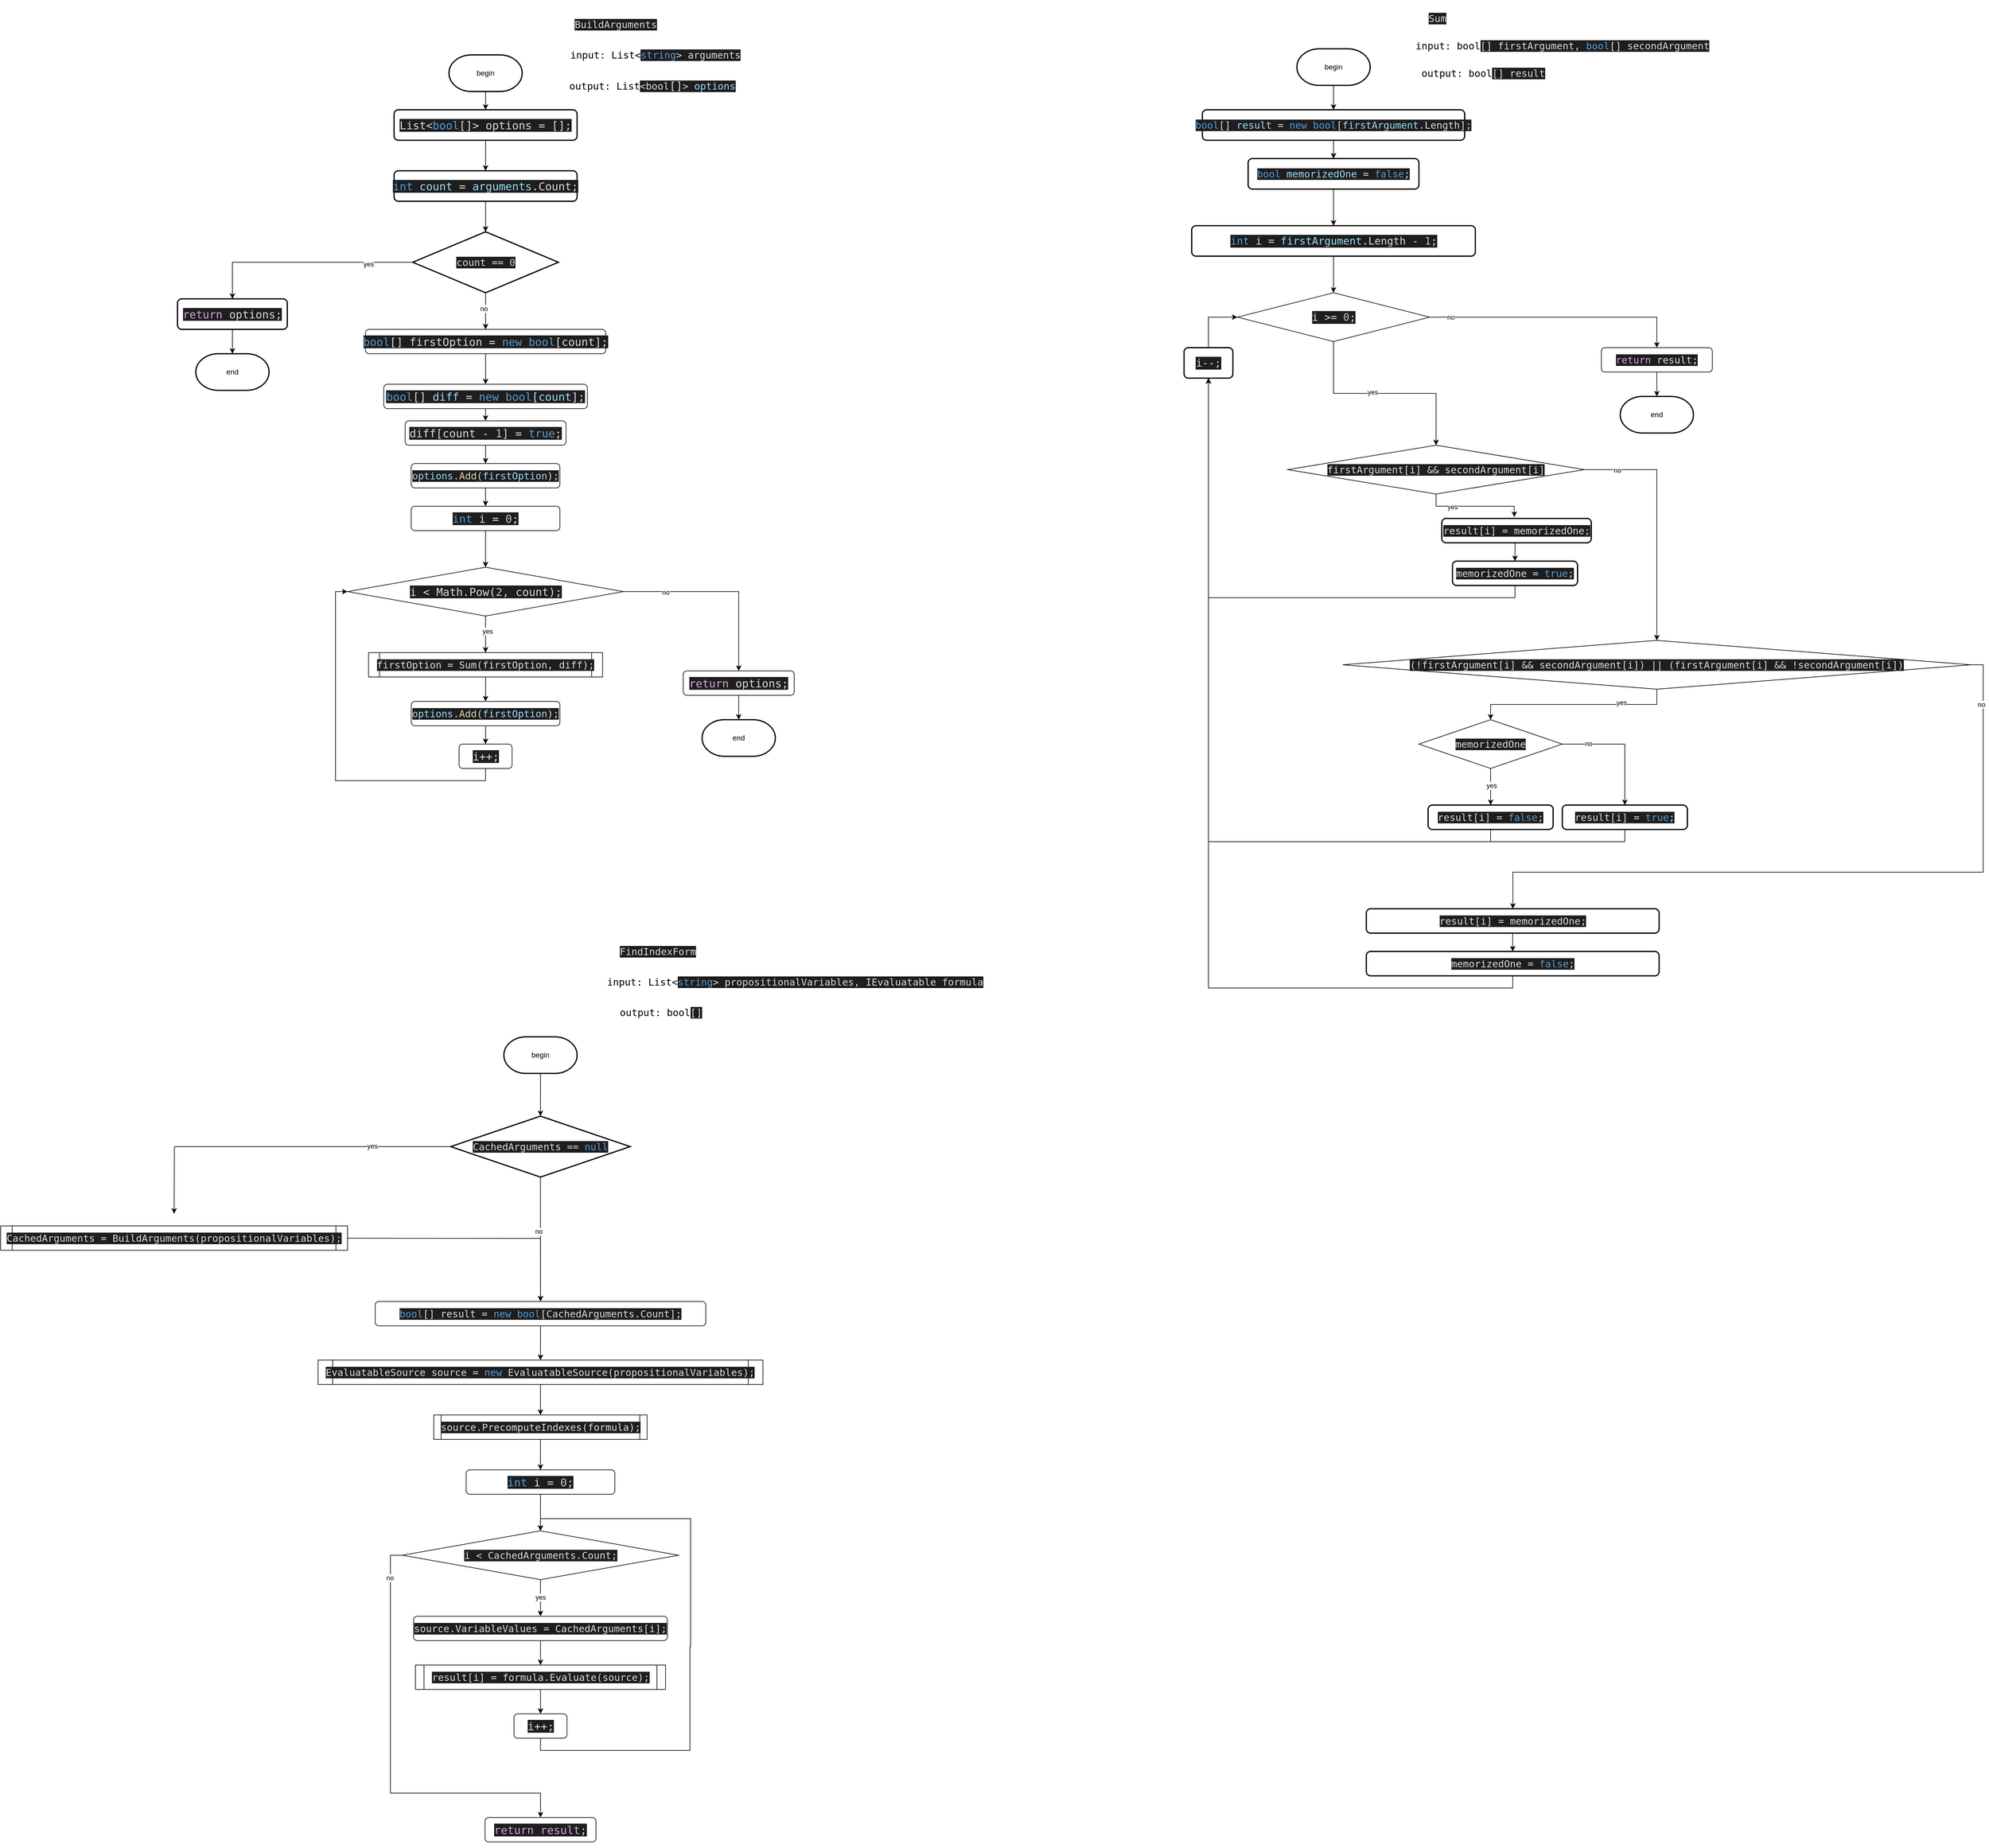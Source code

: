 <mxfile version="26.2.2">
  <diagram name="Page-1" id="E0nscjtRyFwGiNTbjfcI">
    <mxGraphModel dx="4882" dy="2948" grid="1" gridSize="10" guides="1" tooltips="1" connect="1" arrows="1" fold="1" page="1" pageScale="1" pageWidth="850" pageHeight="1100" math="0" shadow="0">
      <root>
        <mxCell id="0" />
        <mxCell id="1" parent="0" />
        <mxCell id="glDN8wsFf1yY-Pn6gENm-1" value="&lt;pre style=&quot;font-family: &amp;quot;JetBrains Mono&amp;quot;, monospace; font-size: 12pt;&quot;&gt;&lt;div style=&quot;background-color:#1e1e1e;color:#dcdcdc&quot;&gt;&lt;pre style=&quot;font-family:&#39;JetBrains Mono&#39;,monospace;font-size:12.0pt;&quot;&gt;BuildArguments&lt;/pre&gt;&lt;/div&gt;&lt;/pre&gt;" style="text;html=1;align=center;verticalAlign=middle;resizable=0;points=[];autosize=1;strokeColor=none;fillColor=none;" parent="1" vertex="1">
          <mxGeometry x="-127.5" y="-980" width="150" height="60" as="geometry" />
        </mxCell>
        <mxCell id="glDN8wsFf1yY-Pn6gENm-2" style="edgeStyle=orthogonalEdgeStyle;rounded=0;orthogonalLoop=1;jettySize=auto;html=1;exitX=0.5;exitY=1;exitDx=0;exitDy=0;exitPerimeter=0;entryX=0.5;entryY=0;entryDx=0;entryDy=0;" parent="1" source="glDN8wsFf1yY-Pn6gENm-3" target="glDN8wsFf1yY-Pn6gENm-5" edge="1">
          <mxGeometry relative="1" as="geometry" />
        </mxCell>
        <mxCell id="glDN8wsFf1yY-Pn6gENm-3" value="begin" style="strokeWidth=2;html=1;shape=mxgraph.flowchart.terminator;whiteSpace=wrap;" parent="1" vertex="1">
          <mxGeometry x="-325" y="-900" width="120" height="60" as="geometry" />
        </mxCell>
        <mxCell id="glDN8wsFf1yY-Pn6gENm-4" style="edgeStyle=orthogonalEdgeStyle;rounded=0;orthogonalLoop=1;jettySize=auto;html=1;exitX=0.5;exitY=1;exitDx=0;exitDy=0;entryX=0.5;entryY=0;entryDx=0;entryDy=0;" parent="1" source="glDN8wsFf1yY-Pn6gENm-5" target="glDN8wsFf1yY-Pn6gENm-9" edge="1">
          <mxGeometry relative="1" as="geometry" />
        </mxCell>
        <mxCell id="glDN8wsFf1yY-Pn6gENm-5" value="&lt;div style=&quot;background-color: rgb(30, 30, 30); color: rgb(220, 220, 220);&quot;&gt;&lt;pre style=&quot;font-family:&#39;JetBrains Mono&#39;,monospace;font-size:12.0pt;&quot;&gt;&lt;pre style=&quot;font-family:&#39;JetBrains Mono&#39;,monospace;font-size:12.0pt;&quot;&gt;&lt;pre style=&quot;font-family:&#39;JetBrains Mono&#39;,monospace;font-size:12.0pt;&quot;&gt;&lt;pre style=&quot;font-family:&#39;JetBrains Mono&#39;,monospace;font-size:12.0pt;&quot;&gt;&lt;pre style=&quot;font-family:&#39;JetBrains Mono&#39;,monospace;font-size:12.0pt;&quot;&gt;&lt;pre style=&quot;font-family:&#39;JetBrains Mono&#39;,monospace;font-size:12.0pt;&quot;&gt;&lt;pre style=&quot;font-family:&#39;JetBrains Mono&#39;,monospace;font-size:12.0pt;&quot;&gt;&lt;pre style=&quot;font-family:&#39;JetBrains Mono&#39;,monospace;font-size:12.0pt;&quot;&gt;&lt;div&gt;&lt;pre style=&quot;font-family:&#39;JetBrains Mono&#39;,monospace;font-size:13.5pt;&quot;&gt;List&amp;lt;&lt;span style=&quot;color:#569cd6;&quot;&gt;bool&lt;/span&gt;[]&amp;gt; options = [];&lt;/pre&gt;&lt;/div&gt;&lt;/pre&gt;&lt;/pre&gt;&lt;/pre&gt;&lt;/pre&gt;&lt;/pre&gt;&lt;/pre&gt;&lt;/pre&gt;&lt;/pre&gt;&lt;/div&gt;" style="rounded=1;whiteSpace=wrap;html=1;absoluteArcSize=1;arcSize=14;strokeWidth=2;" parent="1" vertex="1">
          <mxGeometry x="-415" y="-810" width="300" height="50" as="geometry" />
        </mxCell>
        <mxCell id="glDN8wsFf1yY-Pn6gENm-6" value="&lt;pre style=&quot;font-family: &amp;quot;JetBrains Mono&amp;quot;, monospace; font-size: 12pt;&quot;&gt;input: List&amp;lt;&lt;span style=&quot;font-size: 12pt; background-color: rgb(30, 30, 30); white-space-collapse: collapse; color: rgb(86, 156, 214);&quot;&gt;string&lt;/span&gt;&lt;span style=&quot;font-size: 12pt; background-color: rgb(30, 30, 30); color: rgb(220, 220, 220); white-space-collapse: collapse;&quot;&gt;&amp;gt; arguments&lt;/span&gt;&lt;/pre&gt;" style="text;html=1;align=center;verticalAlign=middle;resizable=0;points=[];autosize=1;strokeColor=none;fillColor=none;" parent="1" vertex="1">
          <mxGeometry x="-127.5" y="-930" width="280" height="60" as="geometry" />
        </mxCell>
        <mxCell id="glDN8wsFf1yY-Pn6gENm-7" value="&lt;pre style=&quot;font-family: &amp;quot;JetBrains Mono&amp;quot;, monospace; font-size: 12pt;&quot;&gt;output: List&lt;span style=&quot;font-size: 12pt; background-color: rgb(30, 30, 30); color: rgb(220, 220, 220); white-space-collapse: collapse;&quot;&gt;&amp;lt;&lt;/span&gt;&lt;span style=&quot;font-size: 12pt; background-color: rgb(30, 30, 30); color: rgb(220, 220, 220); white-space-collapse: collapse;&quot;&gt;bool&lt;span style=&quot;font-size: 13.5pt;&quot;&gt;[]&lt;/span&gt;&amp;gt; &lt;span style=&quot;font-size: 12pt; color: rgb(156, 220, 254); background-color: rgb(30, 30, 30);&quot;&gt;options&lt;/span&gt;&lt;span style=&quot;font-size: 12pt; background-color: transparent; color: light-dark(rgb(0, 0, 0), rgb(255, 255, 255));&quot;&gt;&lt;/span&gt;&lt;br&gt;&lt;/span&gt;&lt;/pre&gt;" style="text;html=1;align=center;verticalAlign=middle;resizable=0;points=[];autosize=1;strokeColor=none;fillColor=none;" parent="1" vertex="1">
          <mxGeometry x="-127.5" y="-885" width="270" height="70" as="geometry" />
        </mxCell>
        <mxCell id="glDN8wsFf1yY-Pn6gENm-9" value="&lt;div style=&quot;background-color: rgb(30, 30, 30); color: rgb(220, 220, 220);&quot;&gt;&lt;pre style=&quot;font-family:&#39;JetBrains Mono&#39;,monospace;font-size:12.0pt;&quot;&gt;&lt;pre style=&quot;font-family:&#39;JetBrains Mono&#39;,monospace;font-size:12.0pt;&quot;&gt;&lt;pre style=&quot;font-family:&#39;JetBrains Mono&#39;,monospace;font-size:12.0pt;&quot;&gt;&lt;pre style=&quot;font-family:&#39;JetBrains Mono&#39;,monospace;font-size:12.0pt;&quot;&gt;&lt;pre style=&quot;font-family:&#39;JetBrains Mono&#39;,monospace;font-size:12.0pt;&quot;&gt;&lt;pre style=&quot;font-family:&#39;JetBrains Mono&#39;,monospace;font-size:12.0pt;&quot;&gt;&lt;pre style=&quot;font-family:&#39;JetBrains Mono&#39;,monospace;font-size:12.0pt;&quot;&gt;&lt;pre style=&quot;font-family:&#39;JetBrains Mono&#39;,monospace;font-size:12.0pt;&quot;&gt;&lt;pre style=&quot;font-family:&#39;JetBrains Mono&#39;,monospace;font-size:12.0pt;&quot;&gt;&lt;pre style=&quot;font-family:&#39;JetBrains Mono&#39;,monospace;font-size:13.5pt;&quot;&gt;&lt;div&gt;&lt;pre style=&quot;font-family:&#39;JetBrains Mono&#39;,monospace;font-size:13.5pt;&quot;&gt;&lt;span style=&quot;color:#569cd6;&quot;&gt;int &lt;/span&gt;&lt;span style=&quot;color:#9cdcfe;&quot;&gt;count &lt;/span&gt;= &lt;span style=&quot;color:#9cdcfe;&quot;&gt;arguments&lt;/span&gt;.Count;&lt;/pre&gt;&lt;/div&gt;&lt;/pre&gt;&lt;/pre&gt;&lt;/pre&gt;&lt;/pre&gt;&lt;/pre&gt;&lt;/pre&gt;&lt;/pre&gt;&lt;/pre&gt;&lt;/pre&gt;&lt;/pre&gt;&lt;/div&gt;" style="rounded=1;whiteSpace=wrap;html=1;absoluteArcSize=1;arcSize=14;strokeWidth=2;" parent="1" vertex="1">
          <mxGeometry x="-415" y="-710" width="300" height="50" as="geometry" />
        </mxCell>
        <mxCell id="glDN8wsFf1yY-Pn6gENm-35" style="edgeStyle=orthogonalEdgeStyle;rounded=0;orthogonalLoop=1;jettySize=auto;html=1;exitX=0.5;exitY=1;exitDx=0;exitDy=0;exitPerimeter=0;" parent="1" source="glDN8wsFf1yY-Pn6gENm-12" target="glDN8wsFf1yY-Pn6gENm-32" edge="1">
          <mxGeometry relative="1" as="geometry" />
        </mxCell>
        <mxCell id="glDN8wsFf1yY-Pn6gENm-36" value="no" style="edgeLabel;html=1;align=center;verticalAlign=middle;resizable=0;points=[];" parent="glDN8wsFf1yY-Pn6gENm-35" vertex="1" connectable="0">
          <mxGeometry x="-0.133" y="-3" relative="1" as="geometry">
            <mxPoint as="offset" />
          </mxGeometry>
        </mxCell>
        <mxCell id="Tw0CYwZFTsw28ND6YlQB-2" style="edgeStyle=orthogonalEdgeStyle;rounded=0;orthogonalLoop=1;jettySize=auto;html=1;exitX=0;exitY=0.5;exitDx=0;exitDy=0;exitPerimeter=0;entryX=0.5;entryY=0;entryDx=0;entryDy=0;" edge="1" parent="1" source="glDN8wsFf1yY-Pn6gENm-12" target="Tw0CYwZFTsw28ND6YlQB-1">
          <mxGeometry relative="1" as="geometry" />
        </mxCell>
        <mxCell id="Tw0CYwZFTsw28ND6YlQB-4" value="yes" style="edgeLabel;html=1;align=center;verticalAlign=middle;resizable=0;points=[];" vertex="1" connectable="0" parent="Tw0CYwZFTsw28ND6YlQB-2">
          <mxGeometry x="-0.593" y="3" relative="1" as="geometry">
            <mxPoint as="offset" />
          </mxGeometry>
        </mxCell>
        <mxCell id="glDN8wsFf1yY-Pn6gENm-12" value="&lt;div style=&quot;background-color:#1e1e1e;color:#dcdcdc&quot;&gt;&lt;pre style=&quot;font-family:&#39;JetBrains Mono&#39;,monospace;font-size:12.0pt;&quot;&gt;&lt;div&gt;&lt;pre style=&quot;font-family:&#39;JetBrains Mono&#39;,monospace;font-size:12.0pt;&quot;&gt;count == &lt;span style=&quot;color:#b5cea8;&quot;&gt;0&lt;/span&gt;&lt;/pre&gt;&lt;/div&gt;&lt;/pre&gt;&lt;/div&gt;" style="strokeWidth=2;html=1;shape=mxgraph.flowchart.decision;whiteSpace=wrap;" parent="1" vertex="1">
          <mxGeometry x="-384.37" y="-610" width="238.75" height="100" as="geometry" />
        </mxCell>
        <mxCell id="glDN8wsFf1yY-Pn6gENm-13" value="end" style="strokeWidth=2;html=1;shape=mxgraph.flowchart.terminator;whiteSpace=wrap;" parent="1" vertex="1">
          <mxGeometry x="-740" y="-410" width="120" height="60" as="geometry" />
        </mxCell>
        <mxCell id="glDN8wsFf1yY-Pn6gENm-22" style="edgeStyle=orthogonalEdgeStyle;rounded=0;orthogonalLoop=1;jettySize=auto;html=1;exitX=0.5;exitY=1;exitDx=0;exitDy=0;entryX=0.5;entryY=0;entryDx=0;entryDy=0;entryPerimeter=0;" parent="1" source="glDN8wsFf1yY-Pn6gENm-9" target="glDN8wsFf1yY-Pn6gENm-12" edge="1">
          <mxGeometry relative="1" as="geometry" />
        </mxCell>
        <mxCell id="glDN8wsFf1yY-Pn6gENm-37" style="edgeStyle=orthogonalEdgeStyle;rounded=0;orthogonalLoop=1;jettySize=auto;html=1;exitX=0.5;exitY=1;exitDx=0;exitDy=0;entryX=0.5;entryY=0;entryDx=0;entryDy=0;" parent="1" source="glDN8wsFf1yY-Pn6gENm-32" target="glDN8wsFf1yY-Pn6gENm-33" edge="1">
          <mxGeometry relative="1" as="geometry" />
        </mxCell>
        <mxCell id="glDN8wsFf1yY-Pn6gENm-32" value="&lt;div style=&quot;background-color:#1e1e1e;color:#dcdcdc&quot;&gt;&lt;pre style=&quot;font-family:&#39;JetBrains Mono&#39;,monospace;font-size:12.0pt;&quot;&gt;&lt;div&gt;&lt;pre style=&quot;font-family:&#39;JetBrains Mono&#39;,monospace;font-size:13.5pt;&quot;&gt;&lt;span style=&quot;color:#569cd6;&quot;&gt;bool&lt;/span&gt;[] firstOption = &lt;span style=&quot;color:#569cd6;&quot;&gt;new bool&lt;/span&gt;[count];&lt;/pre&gt;&lt;/div&gt;&lt;/pre&gt;&lt;/div&gt;" style="rounded=1;whiteSpace=wrap;html=1;" parent="1" vertex="1">
          <mxGeometry x="-461.87" y="-450" width="393.75" height="40" as="geometry" />
        </mxCell>
        <mxCell id="Tw0CYwZFTsw28ND6YlQB-6" style="edgeStyle=orthogonalEdgeStyle;rounded=0;orthogonalLoop=1;jettySize=auto;html=1;exitX=0.5;exitY=1;exitDx=0;exitDy=0;entryX=0.5;entryY=0;entryDx=0;entryDy=0;" edge="1" parent="1" source="glDN8wsFf1yY-Pn6gENm-33" target="Tw0CYwZFTsw28ND6YlQB-5">
          <mxGeometry relative="1" as="geometry" />
        </mxCell>
        <mxCell id="glDN8wsFf1yY-Pn6gENm-33" value="&lt;div style=&quot;background-color:#1e1e1e;color:#dcdcdc&quot;&gt;&lt;pre style=&quot;font-family:&#39;JetBrains Mono&#39;,monospace;font-size:12.0pt;&quot;&gt;&lt;pre style=&quot;font-family:&#39;JetBrains Mono&#39;,monospace;font-size:12.0pt;&quot;&gt;&lt;div&gt;&lt;pre style=&quot;font-family:&#39;JetBrains Mono&#39;,monospace;font-size:13.5pt;&quot;&gt;&lt;span style=&quot;color:#569cd6;&quot;&gt;bool&lt;/span&gt;[] &lt;span style=&quot;color:#9cdcfe;&quot;&gt;diff &lt;/span&gt;= &lt;span style=&quot;color:#569cd6;&quot;&gt;new bool&lt;/span&gt;[&lt;span style=&quot;color:#9cdcfe;&quot;&gt;count&lt;/span&gt;];&lt;/pre&gt;&lt;/div&gt;&lt;/pre&gt;&lt;/pre&gt;&lt;/div&gt;" style="rounded=1;whiteSpace=wrap;html=1;" parent="1" vertex="1">
          <mxGeometry x="-431.87" y="-360" width="333.75" height="40" as="geometry" />
        </mxCell>
        <mxCell id="Tw0CYwZFTsw28ND6YlQB-9" style="edgeStyle=orthogonalEdgeStyle;rounded=0;orthogonalLoop=1;jettySize=auto;html=1;exitX=0.5;exitY=1;exitDx=0;exitDy=0;entryX=0.5;entryY=0;entryDx=0;entryDy=0;" edge="1" parent="1" source="glDN8wsFf1yY-Pn6gENm-34" target="Tw0CYwZFTsw28ND6YlQB-8">
          <mxGeometry relative="1" as="geometry" />
        </mxCell>
        <mxCell id="glDN8wsFf1yY-Pn6gENm-34" value="&lt;div style=&quot;background-color:#1e1e1e;color:#dcdcdc&quot;&gt;&lt;pre style=&quot;font-family:&#39;JetBrains Mono&#39;,monospace;font-size:12.0pt;&quot;&gt;&lt;pre style=&quot;font-family:&#39;JetBrains Mono&#39;,monospace;font-size:12.0pt;&quot;&gt;&lt;div&gt;&lt;pre style=&quot;font-family:&#39;JetBrains Mono&#39;,monospace;font-size:12.0pt;&quot;&gt;&lt;span style=&quot;color:#9cdcfe;&quot;&gt;options&lt;/span&gt;.&lt;span style=&quot;color:#dcdca9;&quot;&gt;Add&lt;/span&gt;(&lt;span style=&quot;color:#9cdcfe;&quot;&gt;firstOption&lt;/span&gt;);&lt;/pre&gt;&lt;/div&gt;&lt;/pre&gt;&lt;/pre&gt;&lt;/div&gt;" style="rounded=1;whiteSpace=wrap;html=1;" parent="1" vertex="1">
          <mxGeometry x="-386.93" y="-230" width="243.75" height="40" as="geometry" />
        </mxCell>
        <mxCell id="glDN8wsFf1yY-Pn6gENm-42" style="edgeStyle=orthogonalEdgeStyle;rounded=0;orthogonalLoop=1;jettySize=auto;html=1;exitX=0.5;exitY=1;exitDx=0;exitDy=0;entryX=0.5;entryY=0;entryDx=0;entryDy=0;" parent="1" source="glDN8wsFf1yY-Pn6gENm-39" target="glDN8wsFf1yY-Pn6gENm-40" edge="1">
          <mxGeometry relative="1" as="geometry" />
        </mxCell>
        <mxCell id="glDN8wsFf1yY-Pn6gENm-43" value="yes" style="edgeLabel;html=1;align=center;verticalAlign=middle;resizable=0;points=[];" parent="glDN8wsFf1yY-Pn6gENm-42" vertex="1" connectable="0">
          <mxGeometry x="-0.17" y="3" relative="1" as="geometry">
            <mxPoint as="offset" />
          </mxGeometry>
        </mxCell>
        <mxCell id="Tw0CYwZFTsw28ND6YlQB-16" style="edgeStyle=orthogonalEdgeStyle;rounded=0;orthogonalLoop=1;jettySize=auto;html=1;exitX=1;exitY=0.5;exitDx=0;exitDy=0;" edge="1" parent="1" source="glDN8wsFf1yY-Pn6gENm-39" target="Tw0CYwZFTsw28ND6YlQB-14">
          <mxGeometry relative="1" as="geometry" />
        </mxCell>
        <mxCell id="Tw0CYwZFTsw28ND6YlQB-17" value="no" style="edgeLabel;html=1;align=center;verticalAlign=middle;resizable=0;points=[];" vertex="1" connectable="0" parent="Tw0CYwZFTsw28ND6YlQB-16">
          <mxGeometry x="-0.568" y="-1" relative="1" as="geometry">
            <mxPoint as="offset" />
          </mxGeometry>
        </mxCell>
        <mxCell id="glDN8wsFf1yY-Pn6gENm-39" value="&lt;div style=&quot;background-color:#1e1e1e;color:#dcdcdc&quot;&gt;&lt;pre style=&quot;font-family:&#39;JetBrains Mono&#39;,monospace;font-size:12.0pt;&quot;&gt;&lt;div&gt;&lt;pre style=&quot;font-family:&#39;JetBrains Mono&#39;,monospace;font-size:13.5pt;&quot;&gt;i &amp;lt; Math.Pow(&lt;span style=&quot;color:#b5cea8;&quot;&gt;2&lt;/span&gt;, count);&lt;/pre&gt;&lt;/div&gt;&lt;/pre&gt;&lt;/div&gt;" style="rhombus;whiteSpace=wrap;html=1;" parent="1" vertex="1">
          <mxGeometry x="-491.3" y="-60" width="452.5" height="80" as="geometry" />
        </mxCell>
        <mxCell id="glDN8wsFf1yY-Pn6gENm-46" style="edgeStyle=orthogonalEdgeStyle;rounded=0;orthogonalLoop=1;jettySize=auto;html=1;exitX=0.5;exitY=1;exitDx=0;exitDy=0;entryX=0.5;entryY=0;entryDx=0;entryDy=0;" parent="1" source="glDN8wsFf1yY-Pn6gENm-40" target="glDN8wsFf1yY-Pn6gENm-41" edge="1">
          <mxGeometry relative="1" as="geometry" />
        </mxCell>
        <mxCell id="glDN8wsFf1yY-Pn6gENm-40" value="&lt;div style=&quot;background-color:#1e1e1e;color:#dcdcdc&quot;&gt;&lt;pre style=&quot;font-family:&#39;JetBrains Mono&#39;,monospace;font-size:12.0pt;&quot;&gt;firstOption = Sum(firstOption, diff);&lt;/pre&gt;&lt;/div&gt;" style="shape=process;whiteSpace=wrap;html=1;backgroundOutline=1;size=0.047;" parent="1" vertex="1">
          <mxGeometry x="-456.85" y="80" width="383.7" height="40" as="geometry" />
        </mxCell>
        <mxCell id="Tw0CYwZFTsw28ND6YlQB-12" style="edgeStyle=orthogonalEdgeStyle;rounded=0;orthogonalLoop=1;jettySize=auto;html=1;exitX=0.5;exitY=1;exitDx=0;exitDy=0;entryX=0.5;entryY=0;entryDx=0;entryDy=0;" edge="1" parent="1" source="glDN8wsFf1yY-Pn6gENm-41" target="Tw0CYwZFTsw28ND6YlQB-11">
          <mxGeometry relative="1" as="geometry" />
        </mxCell>
        <mxCell id="glDN8wsFf1yY-Pn6gENm-41" value="&lt;div style=&quot;background-color:#1e1e1e;color:#dcdcdc&quot;&gt;&lt;pre style=&quot;font-family:&#39;JetBrains Mono&#39;,monospace;font-size:12.0pt;&quot;&gt;&lt;pre style=&quot;font-family:&#39;JetBrains Mono&#39;,monospace;font-size:12.0pt;&quot;&gt;&lt;div&gt;&lt;pre style=&quot;font-family:&#39;JetBrains Mono&#39;,monospace;font-size:12.0pt;&quot;&gt;&lt;span style=&quot;color:#9cdcfe;&quot;&gt;options&lt;/span&gt;.&lt;span style=&quot;color:#dcdca9;&quot;&gt;Add&lt;/span&gt;(&lt;span style=&quot;color:#9cdcfe;&quot;&gt;firstOption&lt;/span&gt;);&lt;/pre&gt;&lt;/div&gt;&lt;/pre&gt;&lt;/pre&gt;&lt;/div&gt;" style="rounded=1;whiteSpace=wrap;html=1;" parent="1" vertex="1">
          <mxGeometry x="-386.84" y="160" width="243.7" height="40" as="geometry" />
        </mxCell>
        <mxCell id="glDN8wsFf1yY-Pn6gENm-50" value="end" style="strokeWidth=2;html=1;shape=mxgraph.flowchart.terminator;whiteSpace=wrap;" parent="1" vertex="1">
          <mxGeometry x="89.95" y="190" width="120" height="60" as="geometry" />
        </mxCell>
        <mxCell id="glDN8wsFf1yY-Pn6gENm-54" value="&lt;pre style=&quot;font-family: &amp;quot;JetBrains Mono&amp;quot;, monospace; font-size: 12pt;&quot;&gt;&lt;div style=&quot;background-color:#1e1e1e;color:#dcdcdc&quot;&gt;&lt;pre style=&quot;font-family:&#39;JetBrains Mono&#39;,monospace;font-size:12.0pt;&quot;&gt;Sum&lt;/pre&gt;&lt;/div&gt;&lt;/pre&gt;" style="text;html=1;align=center;verticalAlign=middle;resizable=0;points=[];autosize=1;strokeColor=none;fillColor=none;" parent="1" vertex="1">
          <mxGeometry x="1270" y="-990" width="50" height="60" as="geometry" />
        </mxCell>
        <mxCell id="glDN8wsFf1yY-Pn6gENm-55" style="edgeStyle=orthogonalEdgeStyle;rounded=0;orthogonalLoop=1;jettySize=auto;html=1;exitX=0.5;exitY=1;exitDx=0;exitDy=0;exitPerimeter=0;entryX=0.5;entryY=0;entryDx=0;entryDy=0;" parent="1" source="glDN8wsFf1yY-Pn6gENm-56" target="glDN8wsFf1yY-Pn6gENm-58" edge="1">
          <mxGeometry relative="1" as="geometry" />
        </mxCell>
        <mxCell id="glDN8wsFf1yY-Pn6gENm-56" value="begin" style="strokeWidth=2;html=1;shape=mxgraph.flowchart.terminator;whiteSpace=wrap;" parent="1" vertex="1">
          <mxGeometry x="1065" y="-910" width="120" height="60" as="geometry" />
        </mxCell>
        <mxCell id="glDN8wsFf1yY-Pn6gENm-57" style="edgeStyle=orthogonalEdgeStyle;rounded=0;orthogonalLoop=1;jettySize=auto;html=1;exitX=0.5;exitY=1;exitDx=0;exitDy=0;entryX=0.5;entryY=0;entryDx=0;entryDy=0;" parent="1" source="glDN8wsFf1yY-Pn6gENm-58" target="glDN8wsFf1yY-Pn6gENm-61" edge="1">
          <mxGeometry relative="1" as="geometry" />
        </mxCell>
        <mxCell id="glDN8wsFf1yY-Pn6gENm-58" value="&lt;div style=&quot;background-color: rgb(30, 30, 30); color: rgb(220, 220, 220);&quot;&gt;&lt;pre style=&quot;font-family:&#39;JetBrains Mono&#39;,monospace;font-size:12.0pt;&quot;&gt;&lt;pre style=&quot;font-family:&#39;JetBrains Mono&#39;,monospace;font-size:12.0pt;&quot;&gt;&lt;pre style=&quot;font-family:&#39;JetBrains Mono&#39;,monospace;font-size:12.0pt;&quot;&gt;&lt;pre style=&quot;font-family:&#39;JetBrains Mono&#39;,monospace;font-size:12.0pt;&quot;&gt;&lt;pre style=&quot;font-family:&#39;JetBrains Mono&#39;,monospace;font-size:12.0pt;&quot;&gt;&lt;pre style=&quot;font-family:&#39;JetBrains Mono&#39;,monospace;font-size:12.0pt;&quot;&gt;&lt;pre style=&quot;font-family:&#39;JetBrains Mono&#39;,monospace;font-size:12.0pt;&quot;&gt;&lt;pre style=&quot;font-family:&#39;JetBrains Mono&#39;,monospace;font-size:12.0pt;&quot;&gt;&lt;pre style=&quot;font-family:&#39;JetBrains Mono&#39;,monospace;font-size:12.8pt;&quot;&gt;&lt;div&gt;&lt;pre style=&quot;font-family:&#39;JetBrains Mono&#39;,monospace;font-size:12.0pt;&quot;&gt;&lt;span style=&quot;color:#569cd6;&quot;&gt;bool&lt;/span&gt;[] &lt;span style=&quot;color:#9cdcfe;&quot;&gt;result &lt;/span&gt;= &lt;span style=&quot;color:#569cd6;&quot;&gt;new bool&lt;/span&gt;[&lt;span style=&quot;color:#9cdcfe;&quot;&gt;firstArgument&lt;/span&gt;.Length];&lt;/pre&gt;&lt;/div&gt;&lt;/pre&gt;&lt;/pre&gt;&lt;/pre&gt;&lt;/pre&gt;&lt;/pre&gt;&lt;/pre&gt;&lt;/pre&gt;&lt;/pre&gt;&lt;/pre&gt;&lt;/div&gt;" style="rounded=1;whiteSpace=wrap;html=1;absoluteArcSize=1;arcSize=14;strokeWidth=2;" parent="1" vertex="1">
          <mxGeometry x="910" y="-810" width="430" height="50" as="geometry" />
        </mxCell>
        <mxCell id="glDN8wsFf1yY-Pn6gENm-59" value="&lt;pre style=&quot;font-family: &amp;quot;JetBrains Mono&amp;quot;, monospace; font-size: 12pt;&quot;&gt;input: bool&lt;span style=&quot;font-size: 12pt; background-color: rgb(30, 30, 30); color: rgb(220, 220, 220); white-space-collapse: collapse;&quot;&gt;[] firstArgument, &lt;/span&gt;&lt;span style=&quot;font-size: 12pt; background-color: rgb(30, 30, 30); white-space-collapse: collapse; color: rgb(86, 156, 214);&quot;&gt;bool&lt;/span&gt;&lt;span style=&quot;font-size: 12pt; background-color: rgb(30, 30, 30); color: rgb(220, 220, 220); white-space-collapse: collapse;&quot;&gt;[] secondArgument&lt;/span&gt;&lt;/pre&gt;" style="text;html=1;align=center;verticalAlign=middle;resizable=0;points=[];autosize=1;strokeColor=none;fillColor=none;" parent="1" vertex="1">
          <mxGeometry x="1270" y="-945" width="460" height="60" as="geometry" />
        </mxCell>
        <mxCell id="glDN8wsFf1yY-Pn6gENm-60" value="&lt;pre style=&quot;font-family: &amp;quot;JetBrains Mono&amp;quot;, monospace; font-size: 12pt;&quot;&gt;output: bool&lt;span style=&quot;font-size: 12pt; background-color: rgb(30, 30, 30); color: rgb(220, 220, 220); white-space-collapse: collapse;&quot;&gt;[] result&lt;/span&gt;&lt;/pre&gt;" style="text;html=1;align=center;verticalAlign=middle;resizable=0;points=[];autosize=1;strokeColor=none;fillColor=none;" parent="1" vertex="1">
          <mxGeometry x="1265" y="-900" width="210" height="60" as="geometry" />
        </mxCell>
        <mxCell id="glDN8wsFf1yY-Pn6gENm-132" style="edgeStyle=orthogonalEdgeStyle;rounded=0;orthogonalLoop=1;jettySize=auto;html=1;exitX=0.5;exitY=1;exitDx=0;exitDy=0;entryX=0.5;entryY=0;entryDx=0;entryDy=0;" parent="1" source="glDN8wsFf1yY-Pn6gENm-61" target="glDN8wsFf1yY-Pn6gENm-86" edge="1">
          <mxGeometry relative="1" as="geometry" />
        </mxCell>
        <mxCell id="glDN8wsFf1yY-Pn6gENm-61" value="&lt;div style=&quot;background-color: rgb(30, 30, 30); color: rgb(220, 220, 220);&quot;&gt;&lt;pre style=&quot;font-family:&#39;JetBrains Mono&#39;,monospace;font-size:12.0pt;&quot;&gt;&lt;pre style=&quot;font-family:&#39;JetBrains Mono&#39;,monospace;font-size:12.0pt;&quot;&gt;&lt;pre style=&quot;font-family:&#39;JetBrains Mono&#39;,monospace;font-size:12.0pt;&quot;&gt;&lt;pre style=&quot;font-family:&#39;JetBrains Mono&#39;,monospace;font-size:12.0pt;&quot;&gt;&lt;pre style=&quot;font-family:&#39;JetBrains Mono&#39;,monospace;font-size:12.0pt;&quot;&gt;&lt;pre style=&quot;font-family:&#39;JetBrains Mono&#39;,monospace;font-size:12.0pt;&quot;&gt;&lt;pre style=&quot;font-family:&#39;JetBrains Mono&#39;,monospace;font-size:12.0pt;&quot;&gt;&lt;pre style=&quot;font-family:&#39;JetBrains Mono&#39;,monospace;font-size:12.0pt;&quot;&gt;&lt;pre style=&quot;font-family:&#39;JetBrains Mono&#39;,monospace;font-size:12.0pt;&quot;&gt;&lt;pre style=&quot;font-family:&#39;JetBrains Mono&#39;,monospace;font-size:12.8pt;&quot;&gt;&lt;div&gt;&lt;pre style=&quot;font-family:&#39;JetBrains Mono&#39;,monospace;font-size:12.0pt;&quot;&gt;&lt;span style=&quot;color:#569cd6;&quot;&gt;bool &lt;/span&gt;&lt;span style=&quot;color:#9cdcfe;&quot;&gt;memorizedOne &lt;/span&gt;= &lt;span style=&quot;color:#569cd6;&quot;&gt;false&lt;/span&gt;;&lt;/pre&gt;&lt;/div&gt;&lt;/pre&gt;&lt;/pre&gt;&lt;/pre&gt;&lt;/pre&gt;&lt;/pre&gt;&lt;/pre&gt;&lt;/pre&gt;&lt;/pre&gt;&lt;/pre&gt;&lt;/pre&gt;&lt;/div&gt;" style="rounded=1;whiteSpace=wrap;html=1;absoluteArcSize=1;arcSize=14;strokeWidth=2;" parent="1" vertex="1">
          <mxGeometry x="985" y="-730" width="280" height="50" as="geometry" />
        </mxCell>
        <mxCell id="glDN8wsFf1yY-Pn6gENm-133" style="edgeStyle=orthogonalEdgeStyle;rounded=0;orthogonalLoop=1;jettySize=auto;html=1;exitX=0.5;exitY=1;exitDx=0;exitDy=0;entryX=0.5;entryY=0;entryDx=0;entryDy=0;" parent="1" source="glDN8wsFf1yY-Pn6gENm-86" target="glDN8wsFf1yY-Pn6gENm-87" edge="1">
          <mxGeometry relative="1" as="geometry" />
        </mxCell>
        <mxCell id="glDN8wsFf1yY-Pn6gENm-86" value="&lt;div style=&quot;background-color:#1e1e1e;color:#dcdcdc&quot;&gt;&lt;pre style=&quot;font-family:&#39;JetBrains Mono&#39;,monospace;font-size:12.8pt;&quot;&gt;&lt;span style=&quot;color:#569cd6;&quot;&gt;int &lt;/span&gt;&lt;span style=&quot;color:#9cdcfe;&quot;&gt;i &lt;/span&gt;= &lt;span style=&quot;color:#9cdcfe;&quot;&gt;firstArgument&lt;/span&gt;.Length - &lt;span style=&quot;color:#b5cea8;&quot;&gt;1&lt;/span&gt;;&lt;/pre&gt;&lt;/div&gt;" style="rounded=1;whiteSpace=wrap;html=1;absoluteArcSize=1;arcSize=14;strokeWidth=2;" parent="1" vertex="1">
          <mxGeometry x="892.5" y="-620" width="465" height="50" as="geometry" />
        </mxCell>
        <mxCell id="Tw0CYwZFTsw28ND6YlQB-19" style="edgeStyle=orthogonalEdgeStyle;rounded=0;orthogonalLoop=1;jettySize=auto;html=1;exitX=1;exitY=0.5;exitDx=0;exitDy=0;entryX=0.5;entryY=0;entryDx=0;entryDy=0;" edge="1" parent="1" source="glDN8wsFf1yY-Pn6gENm-87" target="Tw0CYwZFTsw28ND6YlQB-18">
          <mxGeometry relative="1" as="geometry" />
        </mxCell>
        <mxCell id="Tw0CYwZFTsw28ND6YlQB-20" value="no" style="edgeLabel;html=1;align=center;verticalAlign=middle;resizable=0;points=[];" vertex="1" connectable="0" parent="Tw0CYwZFTsw28ND6YlQB-19">
          <mxGeometry x="-0.836" relative="1" as="geometry">
            <mxPoint as="offset" />
          </mxGeometry>
        </mxCell>
        <mxCell id="Tw0CYwZFTsw28ND6YlQB-22" style="edgeStyle=orthogonalEdgeStyle;rounded=0;orthogonalLoop=1;jettySize=auto;html=1;exitX=0.5;exitY=1;exitDx=0;exitDy=0;entryX=0.5;entryY=0;entryDx=0;entryDy=0;" edge="1" parent="1" source="glDN8wsFf1yY-Pn6gENm-87" target="glDN8wsFf1yY-Pn6gENm-92">
          <mxGeometry relative="1" as="geometry" />
        </mxCell>
        <mxCell id="Tw0CYwZFTsw28ND6YlQB-23" value="yes" style="edgeLabel;html=1;align=center;verticalAlign=middle;resizable=0;points=[];" vertex="1" connectable="0" parent="Tw0CYwZFTsw28ND6YlQB-22">
          <mxGeometry x="-0.119" y="2" relative="1" as="geometry">
            <mxPoint as="offset" />
          </mxGeometry>
        </mxCell>
        <mxCell id="glDN8wsFf1yY-Pn6gENm-87" value="&lt;div style=&quot;background-color:#1e1e1e;color:#dcdcdc&quot;&gt;&lt;pre style=&quot;font-family:&#39;JetBrains Mono&#39;,monospace;font-size:12.8pt;&quot;&gt;i &amp;gt;= &lt;span style=&quot;color:#b5cea8;&quot;&gt;0&lt;/span&gt;;&lt;/pre&gt;&lt;/div&gt;" style="rhombus;whiteSpace=wrap;html=1;" parent="1" vertex="1">
          <mxGeometry x="967.5" y="-510" width="315" height="80" as="geometry" />
        </mxCell>
        <mxCell id="glDN8wsFf1yY-Pn6gENm-131" style="edgeStyle=orthogonalEdgeStyle;rounded=0;orthogonalLoop=1;jettySize=auto;html=1;exitX=0.5;exitY=0;exitDx=0;exitDy=0;entryX=0;entryY=0.5;entryDx=0;entryDy=0;" parent="1" source="glDN8wsFf1yY-Pn6gENm-88" target="glDN8wsFf1yY-Pn6gENm-87" edge="1">
          <mxGeometry relative="1" as="geometry" />
        </mxCell>
        <mxCell id="glDN8wsFf1yY-Pn6gENm-88" value="&lt;div style=&quot;background-color:#1e1e1e;color:#dcdcdc&quot;&gt;&lt;pre style=&quot;font-family:&#39;JetBrains Mono&#39;,monospace;font-size:12.8pt;&quot;&gt;&lt;div&gt;&lt;pre style=&quot;font-family:&#39;JetBrains Mono&#39;,monospace;font-size:12.8pt;&quot;&gt;i--;&lt;/pre&gt;&lt;/div&gt;&lt;/pre&gt;&lt;/div&gt;" style="rounded=1;whiteSpace=wrap;html=1;absoluteArcSize=1;arcSize=14;strokeWidth=2;" parent="1" vertex="1">
          <mxGeometry x="880" y="-420" width="80" height="50" as="geometry" />
        </mxCell>
        <mxCell id="Tw0CYwZFTsw28ND6YlQB-26" style="edgeStyle=orthogonalEdgeStyle;rounded=0;orthogonalLoop=1;jettySize=auto;html=1;exitX=1;exitY=0.5;exitDx=0;exitDy=0;entryX=0.5;entryY=0;entryDx=0;entryDy=0;" edge="1" parent="1" source="glDN8wsFf1yY-Pn6gENm-92" target="glDN8wsFf1yY-Pn6gENm-100">
          <mxGeometry relative="1" as="geometry" />
        </mxCell>
        <mxCell id="Tw0CYwZFTsw28ND6YlQB-27" value="no" style="edgeLabel;html=1;align=center;verticalAlign=middle;resizable=0;points=[];" vertex="1" connectable="0" parent="Tw0CYwZFTsw28ND6YlQB-26">
          <mxGeometry x="-0.735" y="-1" relative="1" as="geometry">
            <mxPoint as="offset" />
          </mxGeometry>
        </mxCell>
        <mxCell id="glDN8wsFf1yY-Pn6gENm-92" value="&lt;div style=&quot;background-color:#1e1e1e;color:#dcdcdc&quot;&gt;&lt;pre style=&quot;font-family:&#39;JetBrains Mono&#39;,monospace;font-size:9.0pt;&quot;&gt;&lt;div&gt;&lt;pre style=&quot;font-family:&#39;JetBrains Mono&#39;,monospace;font-size:12.0pt;&quot;&gt;firstArgument[i] &amp;amp;&amp;amp; secondArgument[i]&lt;/pre&gt;&lt;/div&gt;&lt;/pre&gt;&lt;/div&gt;" style="rhombus;whiteSpace=wrap;html=1;" parent="1" vertex="1">
          <mxGeometry x="1050" y="-260" width="486.25" height="80" as="geometry" />
        </mxCell>
        <mxCell id="glDN8wsFf1yY-Pn6gENm-97" style="edgeStyle=orthogonalEdgeStyle;rounded=0;orthogonalLoop=1;jettySize=auto;html=1;exitX=0.5;exitY=1;exitDx=0;exitDy=0;entryX=0.5;entryY=0;entryDx=0;entryDy=0;" parent="1" source="glDN8wsFf1yY-Pn6gENm-93" target="glDN8wsFf1yY-Pn6gENm-94" edge="1">
          <mxGeometry relative="1" as="geometry" />
        </mxCell>
        <mxCell id="glDN8wsFf1yY-Pn6gENm-93" value="&lt;div style=&quot;background-color:#1e1e1e;color:#dcdcdc&quot;&gt;&lt;pre style=&quot;font-family:&#39;JetBrains Mono&#39;,monospace;font-size:12.8pt;&quot;&gt;&lt;pre style=&quot;font-family:&#39;JetBrains Mono&#39;,monospace;font-size:12.0pt;&quot;&gt;&lt;div&gt;&lt;pre style=&quot;font-family:&#39;JetBrains Mono&#39;,monospace;font-size:12.0pt;&quot;&gt;result[i] = memorizedOne;&lt;/pre&gt;&lt;/div&gt;&lt;/pre&gt;&lt;/pre&gt;&lt;/div&gt;" style="rounded=1;whiteSpace=wrap;html=1;absoluteArcSize=1;arcSize=14;strokeWidth=2;" parent="1" vertex="1">
          <mxGeometry x="1302.5" y="-140" width="245" height="40" as="geometry" />
        </mxCell>
        <mxCell id="glDN8wsFf1yY-Pn6gENm-98" style="edgeStyle=orthogonalEdgeStyle;rounded=0;orthogonalLoop=1;jettySize=auto;html=1;exitX=0.5;exitY=1;exitDx=0;exitDy=0;entryX=0.5;entryY=1;entryDx=0;entryDy=0;" parent="1" source="glDN8wsFf1yY-Pn6gENm-94" target="glDN8wsFf1yY-Pn6gENm-88" edge="1">
          <mxGeometry relative="1" as="geometry" />
        </mxCell>
        <mxCell id="glDN8wsFf1yY-Pn6gENm-94" value="&lt;div style=&quot;background-color:#1e1e1e;color:#dcdcdc&quot;&gt;&lt;pre style=&quot;font-family:&#39;JetBrains Mono&#39;,monospace;font-size:12.8pt;&quot;&gt;&lt;pre style=&quot;font-family:&#39;JetBrains Mono&#39;,monospace;font-size:12.0pt;&quot;&gt;&lt;pre style=&quot;font-family:&#39;JetBrains Mono&#39;,monospace;font-size:12.0pt;&quot;&gt;&lt;div&gt;&lt;pre style=&quot;font-family:&#39;JetBrains Mono&#39;,monospace;font-size:12.0pt;&quot;&gt;memorizedOne = &lt;span style=&quot;color:#569cd6;&quot;&gt;true&lt;/span&gt;;&lt;/pre&gt;&lt;/div&gt;&lt;/pre&gt;&lt;/pre&gt;&lt;/pre&gt;&lt;/div&gt;" style="rounded=1;whiteSpace=wrap;html=1;absoluteArcSize=1;arcSize=14;strokeWidth=2;" parent="1" vertex="1">
          <mxGeometry x="1320" y="-70" width="205" height="40" as="geometry" />
        </mxCell>
        <mxCell id="glDN8wsFf1yY-Pn6gENm-95" style="edgeStyle=orthogonalEdgeStyle;rounded=0;orthogonalLoop=1;jettySize=auto;html=1;exitX=0.5;exitY=1;exitDx=0;exitDy=0;entryX=0.485;entryY=-0.06;entryDx=0;entryDy=0;entryPerimeter=0;" parent="1" source="glDN8wsFf1yY-Pn6gENm-92" target="glDN8wsFf1yY-Pn6gENm-93" edge="1">
          <mxGeometry relative="1" as="geometry" />
        </mxCell>
        <mxCell id="glDN8wsFf1yY-Pn6gENm-96" value="yes" style="edgeLabel;html=1;align=center;verticalAlign=middle;resizable=0;points=[];" parent="glDN8wsFf1yY-Pn6gENm-95" vertex="1" connectable="0">
          <mxGeometry x="-0.439" y="-1" relative="1" as="geometry">
            <mxPoint as="offset" />
          </mxGeometry>
        </mxCell>
        <mxCell id="Tw0CYwZFTsw28ND6YlQB-36" style="edgeStyle=orthogonalEdgeStyle;rounded=0;orthogonalLoop=1;jettySize=auto;html=1;exitX=0.5;exitY=1;exitDx=0;exitDy=0;" edge="1" parent="1" source="glDN8wsFf1yY-Pn6gENm-100" target="Tw0CYwZFTsw28ND6YlQB-28">
          <mxGeometry relative="1" as="geometry" />
        </mxCell>
        <mxCell id="Tw0CYwZFTsw28ND6YlQB-37" value="yes" style="edgeLabel;html=1;align=center;verticalAlign=middle;resizable=0;points=[];" vertex="1" connectable="0" parent="Tw0CYwZFTsw28ND6YlQB-36">
          <mxGeometry x="-0.483" y="-3" relative="1" as="geometry">
            <mxPoint as="offset" />
          </mxGeometry>
        </mxCell>
        <mxCell id="Tw0CYwZFTsw28ND6YlQB-40" style="edgeStyle=orthogonalEdgeStyle;rounded=0;orthogonalLoop=1;jettySize=auto;html=1;exitX=1;exitY=0.5;exitDx=0;exitDy=0;" edge="1" parent="1" source="glDN8wsFf1yY-Pn6gENm-100" target="glDN8wsFf1yY-Pn6gENm-118">
          <mxGeometry relative="1" as="geometry">
            <Array as="points">
              <mxPoint x="2190" y="100" />
              <mxPoint x="2190" y="440" />
              <mxPoint x="1419" y="440" />
            </Array>
          </mxGeometry>
        </mxCell>
        <mxCell id="Tw0CYwZFTsw28ND6YlQB-41" value="no" style="edgeLabel;html=1;align=center;verticalAlign=middle;resizable=0;points=[];" vertex="1" connectable="0" parent="Tw0CYwZFTsw28ND6YlQB-40">
          <mxGeometry x="-0.857" y="-3" relative="1" as="geometry">
            <mxPoint as="offset" />
          </mxGeometry>
        </mxCell>
        <mxCell id="glDN8wsFf1yY-Pn6gENm-100" value="&lt;div style=&quot;background-color:#1e1e1e;color:#dcdcdc&quot;&gt;&lt;pre style=&quot;font-family:&#39;JetBrains Mono&#39;,monospace;font-size:9.0pt;&quot;&gt;&lt;div&gt;&lt;pre style=&quot;font-family:&#39;JetBrains Mono&#39;,monospace;font-size:12.0pt;&quot;&gt;(!firstArgument[i] &amp;amp;&amp;amp; secondArgument[i]) || (firstArgument[i] &amp;amp;&amp;amp; !secondArgument[i])&lt;/pre&gt;&lt;/div&gt;&lt;/pre&gt;&lt;/div&gt;" style="rhombus;whiteSpace=wrap;html=1;" parent="1" vertex="1">
          <mxGeometry x="1140" y="60" width="1030" height="80" as="geometry" />
        </mxCell>
        <mxCell id="glDN8wsFf1yY-Pn6gENm-117" style="edgeStyle=orthogonalEdgeStyle;rounded=0;orthogonalLoop=1;jettySize=auto;html=1;exitX=0.5;exitY=1;exitDx=0;exitDy=0;entryX=0.5;entryY=0;entryDx=0;entryDy=0;" parent="1" source="glDN8wsFf1yY-Pn6gENm-118" target="glDN8wsFf1yY-Pn6gENm-119" edge="1">
          <mxGeometry relative="1" as="geometry" />
        </mxCell>
        <mxCell id="glDN8wsFf1yY-Pn6gENm-118" value="&lt;div style=&quot;background-color:#1e1e1e;color:#dcdcdc&quot;&gt;&lt;pre style=&quot;font-family:&#39;JetBrains Mono&#39;,monospace;font-size:12.8pt;&quot;&gt;&lt;pre style=&quot;font-family:&#39;JetBrains Mono&#39;,monospace;font-size:12.0pt;&quot;&gt;&lt;pre style=&quot;font-family:&#39;JetBrains Mono&#39;,monospace;font-size:12.0pt;&quot;&gt;&lt;div&gt;&lt;pre style=&quot;font-family:&#39;JetBrains Mono&#39;,monospace;font-size:12.0pt;&quot;&gt;result[i] = memorizedOne;&lt;/pre&gt;&lt;/div&gt;&lt;/pre&gt;&lt;/pre&gt;&lt;/pre&gt;&lt;/div&gt;" style="rounded=1;whiteSpace=wrap;html=1;absoluteArcSize=1;arcSize=14;strokeWidth=2;" parent="1" vertex="1">
          <mxGeometry x="1178.75" y="500" width="480" height="40" as="geometry" />
        </mxCell>
        <mxCell id="glDN8wsFf1yY-Pn6gENm-125" style="edgeStyle=orthogonalEdgeStyle;rounded=0;orthogonalLoop=1;jettySize=auto;html=1;exitX=0.5;exitY=1;exitDx=0;exitDy=0;entryX=0.5;entryY=1;entryDx=0;entryDy=0;" parent="1" source="glDN8wsFf1yY-Pn6gENm-119" target="glDN8wsFf1yY-Pn6gENm-88" edge="1">
          <mxGeometry relative="1" as="geometry" />
        </mxCell>
        <mxCell id="glDN8wsFf1yY-Pn6gENm-119" value="&lt;div style=&quot;background-color:#1e1e1e;color:#dcdcdc&quot;&gt;&lt;pre style=&quot;font-family:&#39;JetBrains Mono&#39;,monospace;font-size:12.8pt;&quot;&gt;&lt;pre style=&quot;font-family:&#39;JetBrains Mono&#39;,monospace;font-size:12.0pt;&quot;&gt;&lt;pre style=&quot;font-family:&#39;JetBrains Mono&#39;,monospace;font-size:12.0pt;&quot;&gt;&lt;pre style=&quot;font-family:&#39;JetBrains Mono&#39;,monospace;font-size:12.0pt;&quot;&gt;&lt;div&gt;&lt;pre style=&quot;font-family:&#39;JetBrains Mono&#39;,monospace;font-size:12.0pt;&quot;&gt;memorizedOne = &lt;span style=&quot;color:#569cd6;&quot;&gt;false&lt;/span&gt;;&lt;/pre&gt;&lt;/div&gt;&lt;/pre&gt;&lt;/pre&gt;&lt;/pre&gt;&lt;/pre&gt;&lt;/div&gt;" style="rounded=1;whiteSpace=wrap;html=1;absoluteArcSize=1;arcSize=14;strokeWidth=2;" parent="1" vertex="1">
          <mxGeometry x="1178.75" y="570" width="480" height="40" as="geometry" />
        </mxCell>
        <mxCell id="glDN8wsFf1yY-Pn6gENm-138" value="end" style="strokeWidth=2;html=1;shape=mxgraph.flowchart.terminator;whiteSpace=wrap;" parent="1" vertex="1">
          <mxGeometry x="1595.0" y="-340" width="120" height="60" as="geometry" />
        </mxCell>
        <mxCell id="glDN8wsFf1yY-Pn6gENm-274" style="edgeStyle=orthogonalEdgeStyle;rounded=0;orthogonalLoop=1;jettySize=auto;html=1;exitX=1;exitY=0.5;exitDx=0;exitDy=0;" parent="1" edge="1">
          <mxGeometry relative="1" as="geometry">
            <Array as="points">
              <mxPoint x="1680" y="2120" />
              <mxPoint x="1680" y="2340" />
              <mxPoint x="1311" y="2340" />
            </Array>
            <mxPoint x="1484.38" y="2120" as="sourcePoint" />
          </mxGeometry>
        </mxCell>
        <mxCell id="Tw0CYwZFTsw28ND6YlQB-3" style="edgeStyle=orthogonalEdgeStyle;rounded=0;orthogonalLoop=1;jettySize=auto;html=1;exitX=0.5;exitY=1;exitDx=0;exitDy=0;" edge="1" parent="1" source="Tw0CYwZFTsw28ND6YlQB-1" target="glDN8wsFf1yY-Pn6gENm-13">
          <mxGeometry relative="1" as="geometry" />
        </mxCell>
        <mxCell id="Tw0CYwZFTsw28ND6YlQB-1" value="&lt;div style=&quot;background-color: rgb(30, 30, 30); color: rgb(220, 220, 220);&quot;&gt;&lt;pre style=&quot;font-family:&#39;JetBrains Mono&#39;,monospace;font-size:12.0pt;&quot;&gt;&lt;pre style=&quot;font-family:&#39;JetBrains Mono&#39;,monospace;font-size:12.0pt;&quot;&gt;&lt;pre style=&quot;font-family:&#39;JetBrains Mono&#39;,monospace;font-size:12.0pt;&quot;&gt;&lt;pre style=&quot;font-family:&#39;JetBrains Mono&#39;,monospace;font-size:12.0pt;&quot;&gt;&lt;pre style=&quot;font-family:&#39;JetBrains Mono&#39;,monospace;font-size:12.0pt;&quot;&gt;&lt;pre style=&quot;font-family:&#39;JetBrains Mono&#39;,monospace;font-size:12.0pt;&quot;&gt;&lt;pre style=&quot;font-family:&#39;JetBrains Mono&#39;,monospace;font-size:12.0pt;&quot;&gt;&lt;pre style=&quot;font-family:&#39;JetBrains Mono&#39;,monospace;font-size:12.0pt;&quot;&gt;&lt;pre style=&quot;font-family:&#39;JetBrains Mono&#39;,monospace;font-size:12.0pt;&quot;&gt;&lt;pre style=&quot;font-family:&#39;JetBrains Mono&#39;,monospace;font-size:13.5pt;&quot;&gt;&lt;pre style=&quot;font-family:&#39;JetBrains Mono&#39;,monospace;font-size:13.5pt;&quot;&gt;&lt;div&gt;&lt;pre style=&quot;font-family:&#39;JetBrains Mono&#39;,monospace;font-size:13.5pt;&quot;&gt;&lt;span style=&quot;color:#d8a0df;&quot;&gt;return &lt;/span&gt;options;&lt;/pre&gt;&lt;/div&gt;&lt;/pre&gt;&lt;/pre&gt;&lt;/pre&gt;&lt;/pre&gt;&lt;/pre&gt;&lt;/pre&gt;&lt;/pre&gt;&lt;/pre&gt;&lt;/pre&gt;&lt;/pre&gt;&lt;/pre&gt;&lt;/div&gt;" style="rounded=1;whiteSpace=wrap;html=1;absoluteArcSize=1;arcSize=14;strokeWidth=2;" vertex="1" parent="1">
          <mxGeometry x="-770" y="-500" width="180" height="50" as="geometry" />
        </mxCell>
        <mxCell id="Tw0CYwZFTsw28ND6YlQB-7" style="edgeStyle=orthogonalEdgeStyle;rounded=0;orthogonalLoop=1;jettySize=auto;html=1;exitX=0.5;exitY=1;exitDx=0;exitDy=0;entryX=0.5;entryY=0;entryDx=0;entryDy=0;" edge="1" parent="1" source="Tw0CYwZFTsw28ND6YlQB-5" target="glDN8wsFf1yY-Pn6gENm-34">
          <mxGeometry relative="1" as="geometry" />
        </mxCell>
        <mxCell id="Tw0CYwZFTsw28ND6YlQB-5" value="&lt;div style=&quot;background-color:#1e1e1e;color:#dcdcdc&quot;&gt;&lt;pre style=&quot;font-family:&#39;JetBrains Mono&#39;,monospace;font-size:12.0pt;&quot;&gt;&lt;pre style=&quot;font-family:&#39;JetBrains Mono&#39;,monospace;font-size:12.0pt;&quot;&gt;&lt;pre style=&quot;font-family:&#39;JetBrains Mono&#39;,monospace;font-size:13.5pt;&quot;&gt;&lt;div&gt;&lt;pre style=&quot;font-family:&#39;JetBrains Mono&#39;,monospace;font-size:13.5pt;&quot;&gt;diff[count - &lt;span style=&quot;color:#b5cea8;&quot;&gt;1&lt;/span&gt;] = &lt;span style=&quot;color:#569cd6;&quot;&gt;true&lt;/span&gt;;&lt;/pre&gt;&lt;/div&gt;&lt;/pre&gt;&lt;/pre&gt;&lt;/pre&gt;&lt;/div&gt;" style="rounded=1;whiteSpace=wrap;html=1;" vertex="1" parent="1">
          <mxGeometry x="-396.87" y="-300" width="263.75" height="40" as="geometry" />
        </mxCell>
        <mxCell id="Tw0CYwZFTsw28ND6YlQB-10" style="edgeStyle=orthogonalEdgeStyle;rounded=0;orthogonalLoop=1;jettySize=auto;html=1;exitX=0.5;exitY=1;exitDx=0;exitDy=0;entryX=0.5;entryY=0;entryDx=0;entryDy=0;" edge="1" parent="1" source="Tw0CYwZFTsw28ND6YlQB-8" target="glDN8wsFf1yY-Pn6gENm-39">
          <mxGeometry relative="1" as="geometry" />
        </mxCell>
        <mxCell id="Tw0CYwZFTsw28ND6YlQB-8" value="&lt;div style=&quot;background-color:#1e1e1e;color:#dcdcdc&quot;&gt;&lt;pre style=&quot;font-family:&#39;JetBrains Mono&#39;,monospace;font-size:12.0pt;&quot;&gt;&lt;pre style=&quot;font-family:&#39;JetBrains Mono&#39;,monospace;font-size:12.0pt;&quot;&gt;&lt;pre style=&quot;font-family:&#39;JetBrains Mono&#39;,monospace;font-size:12.0pt;&quot;&gt;&lt;div&gt;&lt;pre style=&quot;font-family:&#39;JetBrains Mono&#39;,monospace;font-size:13.5pt;&quot;&gt;&lt;span style=&quot;color:#569cd6;&quot;&gt;int &lt;/span&gt;i = &lt;span style=&quot;color:#b5cea8;&quot;&gt;0&lt;/span&gt;;&lt;/pre&gt;&lt;/div&gt;&lt;/pre&gt;&lt;/pre&gt;&lt;/pre&gt;&lt;/div&gt;" style="rounded=1;whiteSpace=wrap;html=1;" vertex="1" parent="1">
          <mxGeometry x="-386.93" y="-160" width="243.75" height="40" as="geometry" />
        </mxCell>
        <mxCell id="Tw0CYwZFTsw28ND6YlQB-13" style="edgeStyle=orthogonalEdgeStyle;rounded=0;orthogonalLoop=1;jettySize=auto;html=1;exitX=0.5;exitY=1;exitDx=0;exitDy=0;entryX=0;entryY=0.5;entryDx=0;entryDy=0;" edge="1" parent="1" source="Tw0CYwZFTsw28ND6YlQB-11" target="glDN8wsFf1yY-Pn6gENm-39">
          <mxGeometry relative="1" as="geometry">
            <Array as="points">
              <mxPoint x="-265" y="290" />
              <mxPoint x="-511" y="290" />
              <mxPoint x="-511" y="-20" />
            </Array>
          </mxGeometry>
        </mxCell>
        <mxCell id="Tw0CYwZFTsw28ND6YlQB-11" value="&lt;div style=&quot;background-color:#1e1e1e;color:#dcdcdc&quot;&gt;&lt;pre style=&quot;font-family:&#39;JetBrains Mono&#39;,monospace;font-size:12.0pt;&quot;&gt;&lt;pre style=&quot;font-family:&#39;JetBrains Mono&#39;,monospace;font-size:12.0pt;&quot;&gt;&lt;pre style=&quot;font-family:&#39;JetBrains Mono&#39;,monospace;font-size:12.0pt;&quot;&gt;&lt;div&gt;&lt;pre style=&quot;font-family:&#39;JetBrains Mono&#39;,monospace;font-size:13.5pt;&quot;&gt;i++;&lt;/pre&gt;&lt;/div&gt;&lt;/pre&gt;&lt;/pre&gt;&lt;/pre&gt;&lt;/div&gt;" style="rounded=1;whiteSpace=wrap;html=1;" vertex="1" parent="1">
          <mxGeometry x="-308.47" y="230" width="86.84" height="40" as="geometry" />
        </mxCell>
        <mxCell id="Tw0CYwZFTsw28ND6YlQB-14" value="&lt;div style=&quot;background-color:#1e1e1e;color:#dcdcdc&quot;&gt;&lt;pre style=&quot;font-family:&#39;JetBrains Mono&#39;,monospace;font-size:12.0pt;&quot;&gt;&lt;pre style=&quot;font-family:&#39;JetBrains Mono&#39;,monospace;font-size:12.0pt;&quot;&gt;&lt;pre style=&quot;font-family:&#39;JetBrains Mono&#39;,monospace;font-size:12.0pt;&quot;&gt;&lt;div&gt;&lt;pre style=&quot;font-family:&#39;JetBrains Mono&#39;,monospace;font-size:13.5pt;&quot;&gt;&lt;span style=&quot;color:#d8a0df;&quot;&gt;return &lt;/span&gt;options;&lt;/pre&gt;&lt;/div&gt;&lt;/pre&gt;&lt;/pre&gt;&lt;/pre&gt;&lt;/div&gt;" style="rounded=1;whiteSpace=wrap;html=1;" vertex="1" parent="1">
          <mxGeometry x="59" y="110" width="181.9" height="40" as="geometry" />
        </mxCell>
        <mxCell id="Tw0CYwZFTsw28ND6YlQB-15" style="edgeStyle=orthogonalEdgeStyle;rounded=0;orthogonalLoop=1;jettySize=auto;html=1;exitX=0.5;exitY=1;exitDx=0;exitDy=0;entryX=0.5;entryY=0;entryDx=0;entryDy=0;entryPerimeter=0;" edge="1" parent="1" source="Tw0CYwZFTsw28ND6YlQB-14" target="glDN8wsFf1yY-Pn6gENm-50">
          <mxGeometry relative="1" as="geometry" />
        </mxCell>
        <mxCell id="Tw0CYwZFTsw28ND6YlQB-18" value="&lt;div style=&quot;background-color:#1e1e1e;color:#dcdcdc&quot;&gt;&lt;pre style=&quot;font-family:&#39;JetBrains Mono&#39;,monospace;font-size:12.0pt;&quot;&gt;&lt;pre style=&quot;font-family:&#39;JetBrains Mono&#39;,monospace;font-size:12.0pt;&quot;&gt;&lt;pre style=&quot;font-family:&#39;JetBrains Mono&#39;,monospace;font-size:12.0pt;&quot;&gt;&lt;pre style=&quot;font-family:&#39;JetBrains Mono&#39;,monospace;font-size:13.5pt;&quot;&gt;&lt;div&gt;&lt;pre style=&quot;font-family:&#39;JetBrains Mono&#39;,monospace;font-size:12.0pt;&quot;&gt;&lt;span style=&quot;color:#d8a0df;&quot;&gt;return &lt;/span&gt;result;&lt;/pre&gt;&lt;/div&gt;&lt;/pre&gt;&lt;/pre&gt;&lt;/pre&gt;&lt;/pre&gt;&lt;/div&gt;" style="rounded=1;whiteSpace=wrap;html=1;" vertex="1" parent="1">
          <mxGeometry x="1564.05" y="-420" width="181.9" height="40" as="geometry" />
        </mxCell>
        <mxCell id="Tw0CYwZFTsw28ND6YlQB-21" style="edgeStyle=orthogonalEdgeStyle;rounded=0;orthogonalLoop=1;jettySize=auto;html=1;exitX=0.5;exitY=1;exitDx=0;exitDy=0;entryX=0.5;entryY=0;entryDx=0;entryDy=0;entryPerimeter=0;" edge="1" parent="1" source="Tw0CYwZFTsw28ND6YlQB-18" target="glDN8wsFf1yY-Pn6gENm-138">
          <mxGeometry relative="1" as="geometry" />
        </mxCell>
        <mxCell id="Tw0CYwZFTsw28ND6YlQB-31" style="edgeStyle=orthogonalEdgeStyle;rounded=0;orthogonalLoop=1;jettySize=auto;html=1;exitX=0.5;exitY=1;exitDx=0;exitDy=0;entryX=0.5;entryY=0;entryDx=0;entryDy=0;" edge="1" parent="1" source="Tw0CYwZFTsw28ND6YlQB-28" target="Tw0CYwZFTsw28ND6YlQB-29">
          <mxGeometry relative="1" as="geometry" />
        </mxCell>
        <mxCell id="Tw0CYwZFTsw28ND6YlQB-32" value="yes" style="edgeLabel;html=1;align=center;verticalAlign=middle;resizable=0;points=[];" vertex="1" connectable="0" parent="Tw0CYwZFTsw28ND6YlQB-31">
          <mxGeometry x="-0.083" y="1" relative="1" as="geometry">
            <mxPoint as="offset" />
          </mxGeometry>
        </mxCell>
        <mxCell id="Tw0CYwZFTsw28ND6YlQB-33" style="edgeStyle=orthogonalEdgeStyle;rounded=0;orthogonalLoop=1;jettySize=auto;html=1;exitX=1;exitY=0.5;exitDx=0;exitDy=0;" edge="1" parent="1" source="Tw0CYwZFTsw28ND6YlQB-28" target="Tw0CYwZFTsw28ND6YlQB-30">
          <mxGeometry relative="1" as="geometry" />
        </mxCell>
        <mxCell id="Tw0CYwZFTsw28ND6YlQB-34" value="no" style="edgeLabel;html=1;align=center;verticalAlign=middle;resizable=0;points=[];" vertex="1" connectable="0" parent="Tw0CYwZFTsw28ND6YlQB-33">
          <mxGeometry x="-0.58" y="1" relative="1" as="geometry">
            <mxPoint as="offset" />
          </mxGeometry>
        </mxCell>
        <mxCell id="Tw0CYwZFTsw28ND6YlQB-28" value="&lt;div style=&quot;background-color:#1e1e1e;color:#dcdcdc&quot;&gt;&lt;pre style=&quot;font-family:&#39;JetBrains Mono&#39;,monospace;font-size:9.0pt;&quot;&gt;&lt;div&gt;&lt;pre style=&quot;font-family:&#39;JetBrains Mono&#39;,monospace;font-size:12.0pt;&quot;&gt;memorizedOne&lt;/pre&gt;&lt;/div&gt;&lt;/pre&gt;&lt;/div&gt;" style="rhombus;whiteSpace=wrap;html=1;" vertex="1" parent="1">
          <mxGeometry x="1265" y="190" width="235" height="80" as="geometry" />
        </mxCell>
        <mxCell id="Tw0CYwZFTsw28ND6YlQB-38" style="edgeStyle=orthogonalEdgeStyle;rounded=0;orthogonalLoop=1;jettySize=auto;html=1;exitX=0.5;exitY=1;exitDx=0;exitDy=0;entryX=0.5;entryY=1;entryDx=0;entryDy=0;" edge="1" parent="1" source="Tw0CYwZFTsw28ND6YlQB-29" target="glDN8wsFf1yY-Pn6gENm-88">
          <mxGeometry relative="1" as="geometry" />
        </mxCell>
        <mxCell id="Tw0CYwZFTsw28ND6YlQB-29" value="&lt;div style=&quot;background-color:#1e1e1e;color:#dcdcdc&quot;&gt;&lt;pre style=&quot;font-family:&#39;JetBrains Mono&#39;,monospace;font-size:12.8pt;&quot;&gt;&lt;pre style=&quot;font-family:&#39;JetBrains Mono&#39;,monospace;font-size:12.0pt;&quot;&gt;&lt;pre style=&quot;font-family:&#39;JetBrains Mono&#39;,monospace;font-size:12.0pt;&quot;&gt;&lt;pre style=&quot;font-family:&#39;JetBrains Mono&#39;,monospace;font-size:12.0pt;&quot;&gt;&lt;div&gt;&lt;pre style=&quot;font-family:&#39;JetBrains Mono&#39;,monospace;font-size:12.0pt;&quot;&gt;result[i] = &lt;span style=&quot;color:#569cd6;&quot;&gt;false&lt;/span&gt;;&lt;/pre&gt;&lt;/div&gt;&lt;/pre&gt;&lt;/pre&gt;&lt;/pre&gt;&lt;/pre&gt;&lt;/div&gt;" style="rounded=1;whiteSpace=wrap;html=1;absoluteArcSize=1;arcSize=14;strokeWidth=2;" vertex="1" parent="1">
          <mxGeometry x="1280" y="330" width="205" height="40" as="geometry" />
        </mxCell>
        <mxCell id="Tw0CYwZFTsw28ND6YlQB-39" style="edgeStyle=orthogonalEdgeStyle;rounded=0;orthogonalLoop=1;jettySize=auto;html=1;exitX=0.5;exitY=1;exitDx=0;exitDy=0;entryX=0.5;entryY=1;entryDx=0;entryDy=0;" edge="1" parent="1" source="Tw0CYwZFTsw28ND6YlQB-30" target="glDN8wsFf1yY-Pn6gENm-88">
          <mxGeometry relative="1" as="geometry" />
        </mxCell>
        <mxCell id="Tw0CYwZFTsw28ND6YlQB-30" value="&lt;div style=&quot;background-color:#1e1e1e;color:#dcdcdc&quot;&gt;&lt;pre style=&quot;font-family:&#39;JetBrains Mono&#39;,monospace;font-size:12.8pt;&quot;&gt;&lt;pre style=&quot;font-family:&#39;JetBrains Mono&#39;,monospace;font-size:12.0pt;&quot;&gt;&lt;pre style=&quot;font-family:&#39;JetBrains Mono&#39;,monospace;font-size:12.0pt;&quot;&gt;&lt;pre style=&quot;font-family:&#39;JetBrains Mono&#39;,monospace;font-size:12.0pt;&quot;&gt;&lt;pre style=&quot;font-family:&#39;JetBrains Mono&#39;,monospace;font-size:12.0pt;&quot;&gt;&lt;div&gt;&lt;pre style=&quot;font-family:&#39;JetBrains Mono&#39;,monospace;font-size:12.0pt;&quot;&gt;result[i] = &lt;span style=&quot;color:#569cd6;&quot;&gt;true&lt;/span&gt;;&lt;/pre&gt;&lt;/div&gt;&lt;/pre&gt;&lt;/pre&gt;&lt;/pre&gt;&lt;/pre&gt;&lt;/pre&gt;&lt;/div&gt;" style="rounded=1;whiteSpace=wrap;html=1;absoluteArcSize=1;arcSize=14;strokeWidth=2;" vertex="1" parent="1">
          <mxGeometry x="1500" y="330" width="205" height="40" as="geometry" />
        </mxCell>
        <mxCell id="Tw0CYwZFTsw28ND6YlQB-42" value="&lt;pre style=&quot;font-family: &amp;quot;JetBrains Mono&amp;quot;, monospace; font-size: 12pt;&quot;&gt;&lt;div style=&quot;background-color:#1e1e1e;color:#dcdcdc&quot;&gt;&lt;pre style=&quot;font-family:&#39;JetBrains Mono&#39;,monospace;font-size:12.0pt;&quot;&gt;&lt;pre style=&quot;font-family:&#39;JetBrains Mono&#39;,monospace;font-size:12.0pt;&quot;&gt;&lt;div&gt;&lt;pre style=&quot;font-family:&#39;JetBrains Mono&#39;,monospace;font-size:12.0pt;&quot;&gt;FindIndexForm&lt;/pre&gt;&lt;/div&gt;&lt;/pre&gt;&lt;/pre&gt;&lt;/div&gt;&lt;/pre&gt;" style="text;html=1;align=center;verticalAlign=middle;resizable=0;points=[];autosize=1;strokeColor=none;fillColor=none;" vertex="1" parent="1">
          <mxGeometry x="-53.11" y="540" width="140" height="60" as="geometry" />
        </mxCell>
        <mxCell id="Tw0CYwZFTsw28ND6YlQB-44" value="begin" style="strokeWidth=2;html=1;shape=mxgraph.flowchart.terminator;whiteSpace=wrap;" vertex="1" parent="1">
          <mxGeometry x="-234.99" y="710" width="120" height="60" as="geometry" />
        </mxCell>
        <mxCell id="Tw0CYwZFTsw28ND6YlQB-47" value="&lt;pre style=&quot;font-family: &amp;quot;JetBrains Mono&amp;quot;, monospace; font-size: 12pt;&quot;&gt;input: List&amp;lt;&lt;span style=&quot;font-size: 12pt; background-color: rgb(30, 30, 30); white-space-collapse: collapse; color: rgb(86, 156, 214);&quot;&gt;string&lt;/span&gt;&lt;span style=&quot;font-size: 12pt; background-color: rgb(30, 30, 30); color: rgb(220, 220, 220); white-space-collapse: collapse;&quot;&gt;&amp;gt; propositionalVariables, IEvaluatable formula&lt;/span&gt;&lt;/pre&gt;" style="text;html=1;align=center;verticalAlign=middle;resizable=0;points=[];autosize=1;strokeColor=none;fillColor=none;" vertex="1" parent="1">
          <mxGeometry x="-53.11" y="590" width="590" height="60" as="geometry" />
        </mxCell>
        <mxCell id="Tw0CYwZFTsw28ND6YlQB-48" value="&lt;pre style=&quot;font-family: &amp;quot;JetBrains Mono&amp;quot;, monospace; font-size: 12pt;&quot;&gt;output: bool&lt;span style=&quot;font-size: 12pt; background-color: rgb(30, 30, 30); color: rgb(220, 220, 220); white-space-collapse: collapse;&quot;&gt;[]&lt;/span&gt;&lt;/pre&gt;" style="text;html=1;align=center;verticalAlign=middle;resizable=0;points=[];autosize=1;strokeColor=none;fillColor=none;" vertex="1" parent="1">
          <mxGeometry x="-53.11" y="640" width="150" height="60" as="geometry" />
        </mxCell>
        <mxCell id="Tw0CYwZFTsw28ND6YlQB-50" style="edgeStyle=orthogonalEdgeStyle;rounded=0;orthogonalLoop=1;jettySize=auto;html=1;exitX=0.5;exitY=1;exitDx=0;exitDy=0;exitPerimeter=0;" edge="1" parent="1" source="Tw0CYwZFTsw28ND6YlQB-54" target="Tw0CYwZFTsw28ND6YlQB-58">
          <mxGeometry relative="1" as="geometry" />
        </mxCell>
        <mxCell id="Tw0CYwZFTsw28ND6YlQB-51" value="no" style="edgeLabel;html=1;align=center;verticalAlign=middle;resizable=0;points=[];" vertex="1" connectable="0" parent="Tw0CYwZFTsw28ND6YlQB-50">
          <mxGeometry x="-0.133" y="-3" relative="1" as="geometry">
            <mxPoint as="offset" />
          </mxGeometry>
        </mxCell>
        <mxCell id="Tw0CYwZFTsw28ND6YlQB-84" style="edgeStyle=orthogonalEdgeStyle;rounded=0;orthogonalLoop=1;jettySize=auto;html=1;exitX=0;exitY=0.5;exitDx=0;exitDy=0;exitPerimeter=0;" edge="1" parent="1" source="Tw0CYwZFTsw28ND6YlQB-54">
          <mxGeometry relative="1" as="geometry">
            <mxPoint x="-775.6" y="1000" as="targetPoint" />
          </mxGeometry>
        </mxCell>
        <mxCell id="Tw0CYwZFTsw28ND6YlQB-85" value="yes" style="edgeLabel;html=1;align=center;verticalAlign=middle;resizable=0;points=[];" vertex="1" connectable="0" parent="Tw0CYwZFTsw28ND6YlQB-84">
          <mxGeometry x="-0.54" y="-1" relative="1" as="geometry">
            <mxPoint as="offset" />
          </mxGeometry>
        </mxCell>
        <mxCell id="Tw0CYwZFTsw28ND6YlQB-54" value="&lt;div style=&quot;background-color:#1e1e1e;color:#dcdcdc&quot;&gt;&lt;pre style=&quot;font-family:&#39;JetBrains Mono&#39;,monospace;font-size:12.0pt;&quot;&gt;&lt;pre style=&quot;font-family:&#39;JetBrains Mono&#39;,monospace;font-size:12.0pt;&quot;&gt;&lt;div&gt;&lt;pre style=&quot;font-family:&#39;JetBrains Mono&#39;,monospace;font-size:12.0pt;&quot;&gt;CachedArguments == &lt;span style=&quot;color:#569cd6;&quot;&gt;null&lt;/span&gt;&lt;/pre&gt;&lt;/div&gt;&lt;/pre&gt;&lt;/pre&gt;&lt;/div&gt;" style="strokeWidth=2;html=1;shape=mxgraph.flowchart.decision;whiteSpace=wrap;" vertex="1" parent="1">
          <mxGeometry x="-322.24" y="840" width="294.37" height="100" as="geometry" />
        </mxCell>
        <mxCell id="Tw0CYwZFTsw28ND6YlQB-89" style="edgeStyle=orthogonalEdgeStyle;rounded=0;orthogonalLoop=1;jettySize=auto;html=1;exitX=0.5;exitY=1;exitDx=0;exitDy=0;" edge="1" parent="1" source="Tw0CYwZFTsw28ND6YlQB-58" target="Tw0CYwZFTsw28ND6YlQB-86">
          <mxGeometry relative="1" as="geometry" />
        </mxCell>
        <mxCell id="Tw0CYwZFTsw28ND6YlQB-58" value="&lt;div style=&quot;background-color:#1e1e1e;color:#dcdcdc&quot;&gt;&lt;pre style=&quot;font-family:&#39;JetBrains Mono&#39;,monospace;font-size:12.0pt;&quot;&gt;&lt;pre style=&quot;font-family:&#39;JetBrains Mono&#39;,monospace;font-size:13.5pt;&quot;&gt;&lt;div&gt;&lt;pre style=&quot;font-family:&#39;JetBrains Mono&#39;,monospace;font-size:12.0pt;&quot;&gt;&lt;span style=&quot;color:#569cd6;&quot;&gt;bool&lt;/span&gt;[] result = &lt;span style=&quot;color:#569cd6;&quot;&gt;new bool&lt;/span&gt;[CachedArguments.Count];&lt;/pre&gt;&lt;/div&gt;&lt;/pre&gt;&lt;/pre&gt;&lt;/div&gt;" style="rounded=1;whiteSpace=wrap;html=1;" vertex="1" parent="1">
          <mxGeometry x="-445.93" y="1143.85" width="541.87" height="40" as="geometry" />
        </mxCell>
        <mxCell id="Tw0CYwZFTsw28ND6YlQB-88" style="edgeStyle=orthogonalEdgeStyle;rounded=0;orthogonalLoop=1;jettySize=auto;html=1;exitX=0.5;exitY=1;exitDx=0;exitDy=0;" edge="1" parent="1" target="Tw0CYwZFTsw28ND6YlQB-58">
          <mxGeometry relative="1" as="geometry">
            <mxPoint x="-775.65" y="1040" as="sourcePoint" />
          </mxGeometry>
        </mxCell>
        <mxCell id="Tw0CYwZFTsw28ND6YlQB-83" value="&lt;div style=&quot;background-color:#1e1e1e;color:#dcdcdc&quot;&gt;&lt;pre style=&quot;font-family:&#39;JetBrains Mono&#39;,monospace;font-size:12.0pt;&quot;&gt;CachedArguments = BuildArguments(propositionalVariables);&lt;/pre&gt;&lt;/div&gt;" style="shape=process;whiteSpace=wrap;html=1;backgroundOutline=1;size=0.033;" vertex="1" parent="1">
          <mxGeometry x="-1060" y="1020" width="568.7" height="40" as="geometry" />
        </mxCell>
        <mxCell id="Tw0CYwZFTsw28ND6YlQB-90" style="edgeStyle=orthogonalEdgeStyle;rounded=0;orthogonalLoop=1;jettySize=auto;html=1;exitX=0.5;exitY=1;exitDx=0;exitDy=0;entryX=0.5;entryY=0;entryDx=0;entryDy=0;" edge="1" parent="1" source="Tw0CYwZFTsw28ND6YlQB-86" target="Tw0CYwZFTsw28ND6YlQB-87">
          <mxGeometry relative="1" as="geometry" />
        </mxCell>
        <mxCell id="Tw0CYwZFTsw28ND6YlQB-86" value="&lt;div style=&quot;background-color:#1e1e1e;color:#dcdcdc&quot;&gt;&lt;pre style=&quot;font-family:&#39;JetBrains Mono&#39;,monospace;font-size:12.0pt;&quot;&gt;&lt;div&gt;&lt;pre style=&quot;font-family:&#39;JetBrains Mono&#39;,monospace;font-size:12.0pt;&quot;&gt;EvaluatableSource source = &lt;span style=&quot;color:#569cd6;&quot;&gt;new &lt;/span&gt;EvaluatableSource(propositionalVariables);&lt;/pre&gt;&lt;/div&gt;&lt;/pre&gt;&lt;/div&gt;" style="shape=process;whiteSpace=wrap;html=1;backgroundOutline=1;size=0.033;" vertex="1" parent="1">
          <mxGeometry x="-539.66" y="1240" width="729.34" height="40" as="geometry" />
        </mxCell>
        <mxCell id="Tw0CYwZFTsw28ND6YlQB-103" style="edgeStyle=orthogonalEdgeStyle;rounded=0;orthogonalLoop=1;jettySize=auto;html=1;exitX=0.5;exitY=1;exitDx=0;exitDy=0;" edge="1" parent="1" source="Tw0CYwZFTsw28ND6YlQB-87" target="Tw0CYwZFTsw28ND6YlQB-92">
          <mxGeometry relative="1" as="geometry" />
        </mxCell>
        <mxCell id="Tw0CYwZFTsw28ND6YlQB-87" value="&lt;div style=&quot;background-color:#1e1e1e;color:#dcdcdc&quot;&gt;&lt;pre style=&quot;font-family:&#39;JetBrains Mono&#39;,monospace;font-size:12.0pt;&quot;&gt;&lt;pre style=&quot;font-family:&#39;JetBrains Mono&#39;,monospace;font-size:12.0pt;&quot;&gt;&lt;div&gt;&lt;pre style=&quot;font-family:&#39;JetBrains Mono&#39;,monospace;font-size:12.0pt;&quot;&gt;source.PrecomputeIndexes(formula);&lt;/pre&gt;&lt;/div&gt;&lt;/pre&gt;&lt;/pre&gt;&lt;/div&gt;" style="shape=process;whiteSpace=wrap;html=1;backgroundOutline=1;size=0.033;" vertex="1" parent="1">
          <mxGeometry x="-349.91" y="1330" width="349.72" height="40" as="geometry" />
        </mxCell>
        <mxCell id="Tw0CYwZFTsw28ND6YlQB-91" style="edgeStyle=orthogonalEdgeStyle;rounded=0;orthogonalLoop=1;jettySize=auto;html=1;exitX=0.5;exitY=1;exitDx=0;exitDy=0;exitPerimeter=0;entryX=0.5;entryY=0;entryDx=0;entryDy=0;entryPerimeter=0;" edge="1" parent="1" source="Tw0CYwZFTsw28ND6YlQB-44" target="Tw0CYwZFTsw28ND6YlQB-54">
          <mxGeometry relative="1" as="geometry" />
        </mxCell>
        <mxCell id="Tw0CYwZFTsw28ND6YlQB-104" style="edgeStyle=orthogonalEdgeStyle;rounded=0;orthogonalLoop=1;jettySize=auto;html=1;exitX=0.5;exitY=1;exitDx=0;exitDy=0;entryX=0.5;entryY=0;entryDx=0;entryDy=0;" edge="1" parent="1" source="Tw0CYwZFTsw28ND6YlQB-92" target="Tw0CYwZFTsw28ND6YlQB-93">
          <mxGeometry relative="1" as="geometry" />
        </mxCell>
        <mxCell id="Tw0CYwZFTsw28ND6YlQB-92" value="&lt;div style=&quot;background-color:#1e1e1e;color:#dcdcdc&quot;&gt;&lt;pre style=&quot;font-family:&#39;JetBrains Mono&#39;,monospace;font-size:12.0pt;&quot;&gt;&lt;pre style=&quot;font-family:&#39;JetBrains Mono&#39;,monospace;font-size:12.0pt;&quot;&gt;&lt;pre style=&quot;font-family:&#39;JetBrains Mono&#39;,monospace;font-size:12.0pt;&quot;&gt;&lt;div&gt;&lt;pre style=&quot;font-family:&#39;JetBrains Mono&#39;,monospace;font-size:13.5pt;&quot;&gt;&lt;span style=&quot;color:#569cd6;&quot;&gt;int &lt;/span&gt;i = &lt;span style=&quot;color:#b5cea8;&quot;&gt;0&lt;/span&gt;;&lt;/pre&gt;&lt;/div&gt;&lt;/pre&gt;&lt;/pre&gt;&lt;/pre&gt;&lt;/div&gt;" style="rounded=1;whiteSpace=wrap;html=1;" vertex="1" parent="1">
          <mxGeometry x="-296.86" y="1420" width="243.75" height="40" as="geometry" />
        </mxCell>
        <mxCell id="Tw0CYwZFTsw28ND6YlQB-98" style="edgeStyle=orthogonalEdgeStyle;rounded=0;orthogonalLoop=1;jettySize=auto;html=1;exitX=0.5;exitY=1;exitDx=0;exitDy=0;entryX=0.5;entryY=0;entryDx=0;entryDy=0;" edge="1" parent="1" source="Tw0CYwZFTsw28ND6YlQB-93" target="Tw0CYwZFTsw28ND6YlQB-95">
          <mxGeometry relative="1" as="geometry" />
        </mxCell>
        <mxCell id="Tw0CYwZFTsw28ND6YlQB-99" value="yes" style="edgeLabel;html=1;align=center;verticalAlign=middle;resizable=0;points=[];" vertex="1" connectable="0" parent="Tw0CYwZFTsw28ND6YlQB-98">
          <mxGeometry x="-0.04" relative="1" as="geometry">
            <mxPoint as="offset" />
          </mxGeometry>
        </mxCell>
        <mxCell id="Tw0CYwZFTsw28ND6YlQB-106" style="edgeStyle=orthogonalEdgeStyle;rounded=0;orthogonalLoop=1;jettySize=auto;html=1;exitX=0;exitY=0.5;exitDx=0;exitDy=0;" edge="1" parent="1" source="Tw0CYwZFTsw28ND6YlQB-93" target="Tw0CYwZFTsw28ND6YlQB-105">
          <mxGeometry relative="1" as="geometry">
            <Array as="points">
              <mxPoint x="-421" y="1560" />
              <mxPoint x="-421" y="1950" />
              <mxPoint x="-175" y="1950" />
            </Array>
          </mxGeometry>
        </mxCell>
        <mxCell id="Tw0CYwZFTsw28ND6YlQB-107" value="no" style="edgeLabel;html=1;align=center;verticalAlign=middle;resizable=0;points=[];" vertex="1" connectable="0" parent="Tw0CYwZFTsw28ND6YlQB-106">
          <mxGeometry x="-0.838" y="-1" relative="1" as="geometry">
            <mxPoint as="offset" />
          </mxGeometry>
        </mxCell>
        <mxCell id="Tw0CYwZFTsw28ND6YlQB-93" value="&lt;div style=&quot;background-color:#1e1e1e;color:#dcdcdc&quot;&gt;&lt;pre style=&quot;font-family:&#39;JetBrains Mono&#39;,monospace;font-size:12.0pt;&quot;&gt;&lt;pre style=&quot;font-family:&#39;JetBrains Mono&#39;,monospace;font-size:13.5pt;&quot;&gt;&lt;div&gt;&lt;pre style=&quot;font-family:&#39;JetBrains Mono&#39;,monospace;font-size:12.0pt;&quot;&gt;i &amp;lt; CachedArguments.Count;&lt;/pre&gt;&lt;/div&gt;&lt;/pre&gt;&lt;/pre&gt;&lt;/div&gt;" style="rhombus;whiteSpace=wrap;html=1;" vertex="1" parent="1">
          <mxGeometry x="-401.3" y="1520" width="452.5" height="80" as="geometry" />
        </mxCell>
        <mxCell id="Tw0CYwZFTsw28ND6YlQB-102" style="edgeStyle=orthogonalEdgeStyle;rounded=0;orthogonalLoop=1;jettySize=auto;html=1;exitX=0.5;exitY=1;exitDx=0;exitDy=0;entryX=0.5;entryY=0;entryDx=0;entryDy=0;" edge="1" parent="1" source="Tw0CYwZFTsw28ND6YlQB-94" target="Tw0CYwZFTsw28ND6YlQB-93">
          <mxGeometry relative="1" as="geometry">
            <Array as="points">
              <mxPoint x="-175" y="1880" />
              <mxPoint x="70" y="1880" />
              <mxPoint x="70" y="1710" />
              <mxPoint x="71" y="1710" />
              <mxPoint x="71" y="1500" />
              <mxPoint x="-175" y="1500" />
            </Array>
          </mxGeometry>
        </mxCell>
        <mxCell id="Tw0CYwZFTsw28ND6YlQB-94" value="&lt;div style=&quot;background-color:#1e1e1e;color:#dcdcdc&quot;&gt;&lt;pre style=&quot;font-family:&#39;JetBrains Mono&#39;,monospace;font-size:12.0pt;&quot;&gt;&lt;pre style=&quot;font-family:&#39;JetBrains Mono&#39;,monospace;font-size:12.0pt;&quot;&gt;&lt;pre style=&quot;font-family:&#39;JetBrains Mono&#39;,monospace;font-size:12.0pt;&quot;&gt;&lt;div&gt;&lt;pre style=&quot;font-family:&#39;JetBrains Mono&#39;,monospace;font-size:13.5pt;&quot;&gt;i++;&lt;/pre&gt;&lt;/div&gt;&lt;/pre&gt;&lt;/pre&gt;&lt;/pre&gt;&lt;/div&gt;" style="rounded=1;whiteSpace=wrap;html=1;" vertex="1" parent="1">
          <mxGeometry x="-218.4" y="1820" width="86.84" height="40" as="geometry" />
        </mxCell>
        <mxCell id="Tw0CYwZFTsw28ND6YlQB-100" style="edgeStyle=orthogonalEdgeStyle;rounded=0;orthogonalLoop=1;jettySize=auto;html=1;exitX=0.5;exitY=1;exitDx=0;exitDy=0;entryX=0.5;entryY=0;entryDx=0;entryDy=0;" edge="1" parent="1" source="Tw0CYwZFTsw28ND6YlQB-95" target="Tw0CYwZFTsw28ND6YlQB-96">
          <mxGeometry relative="1" as="geometry" />
        </mxCell>
        <mxCell id="Tw0CYwZFTsw28ND6YlQB-95" value="&lt;div style=&quot;background-color:#1e1e1e;color:#dcdcdc&quot;&gt;&lt;pre style=&quot;font-family:&#39;JetBrains Mono&#39;,monospace;font-size:12.0pt;&quot;&gt;&lt;pre style=&quot;font-family:&#39;JetBrains Mono&#39;,monospace;font-size:13.5pt;&quot;&gt;&lt;pre style=&quot;font-family:&#39;JetBrains Mono&#39;,monospace;font-size:12.0pt;&quot;&gt;&lt;div&gt;&lt;pre style=&quot;font-family:&#39;JetBrains Mono&#39;,monospace;font-size:12.0pt;&quot;&gt;source.VariableValues = CachedArguments[i];&lt;/pre&gt;&lt;/div&gt;&lt;/pre&gt;&lt;/pre&gt;&lt;/pre&gt;&lt;/div&gt;" style="rounded=1;whiteSpace=wrap;html=1;" vertex="1" parent="1">
          <mxGeometry x="-382.95" y="1660" width="415.93" height="40" as="geometry" />
        </mxCell>
        <mxCell id="Tw0CYwZFTsw28ND6YlQB-101" style="edgeStyle=orthogonalEdgeStyle;rounded=0;orthogonalLoop=1;jettySize=auto;html=1;entryX=0.5;entryY=0;entryDx=0;entryDy=0;" edge="1" parent="1" source="Tw0CYwZFTsw28ND6YlQB-96" target="Tw0CYwZFTsw28ND6YlQB-94">
          <mxGeometry relative="1" as="geometry" />
        </mxCell>
        <mxCell id="Tw0CYwZFTsw28ND6YlQB-96" value="&lt;div style=&quot;background-color:#1e1e1e;color:#dcdcdc&quot;&gt;&lt;pre style=&quot;font-family:&#39;JetBrains Mono&#39;,monospace;font-size:12.0pt;&quot;&gt;&lt;pre style=&quot;font-family:&#39;JetBrains Mono&#39;,monospace;font-size:12.0pt;&quot;&gt;&lt;pre style=&quot;font-family:&#39;JetBrains Mono&#39;,monospace;font-size:12.0pt;&quot;&gt;&lt;div&gt;&lt;pre style=&quot;font-family:&#39;JetBrains Mono&#39;,monospace;font-size:12.0pt;&quot;&gt;result[i] = formula.Evaluate(source);&lt;/pre&gt;&lt;/div&gt;&lt;/pre&gt;&lt;/pre&gt;&lt;/pre&gt;&lt;/div&gt;" style="shape=process;whiteSpace=wrap;html=1;backgroundOutline=1;size=0.033;" vertex="1" parent="1">
          <mxGeometry x="-379.94" y="1740" width="409.91" height="40" as="geometry" />
        </mxCell>
        <mxCell id="Tw0CYwZFTsw28ND6YlQB-105" value="&lt;div style=&quot;background-color:#1e1e1e;color:#dcdcdc&quot;&gt;&lt;pre style=&quot;font-family:&#39;JetBrains Mono&#39;,monospace;font-size:12.0pt;&quot;&gt;&lt;pre style=&quot;font-family:&#39;JetBrains Mono&#39;,monospace;font-size:12.0pt;&quot;&gt;&lt;pre style=&quot;font-family:&#39;JetBrains Mono&#39;,monospace;font-size:12.0pt;&quot;&gt;&lt;div&gt;&lt;pre style=&quot;font-family:&#39;JetBrains Mono&#39;,monospace;font-size:13.5pt;&quot;&gt;&lt;span style=&quot;color:#d8a0df;&quot;&gt;return result&lt;/span&gt;;&lt;/pre&gt;&lt;/div&gt;&lt;/pre&gt;&lt;/pre&gt;&lt;/pre&gt;&lt;/div&gt;" style="rounded=1;whiteSpace=wrap;html=1;" vertex="1" parent="1">
          <mxGeometry x="-265.93" y="1990" width="181.9" height="40" as="geometry" />
        </mxCell>
      </root>
    </mxGraphModel>
  </diagram>
</mxfile>
